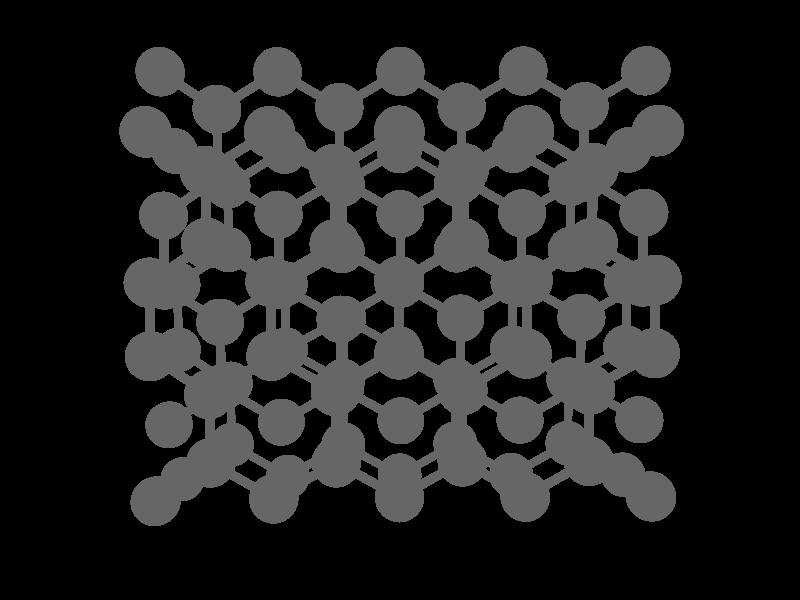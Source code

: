 global_settings {
	ambient_light rgb <0.200000002980232, 0.200000002980232, 0.200000002980232>
	max_trace_level 15
}

background { color rgb <0,0,0> }

camera {
	perspective
	location <-10.725370398741, -8.31863202819641, 21.8975094651027>
	angle 40
	up <0, 1, 0>
	right <1, 0, 0> * 1.33333333333333
	direction <0, 0, -1> }

light_source {
	<163.549863216596, 143.106125744991, 204.437325974391>
	color rgb <1, 1, 1>
	fade_distance 408.874651948782
	fade_power 0
	parallel
	point_at <-163.549863216596, -143.106125744991, -204.437325974391>
}

light_source {
	<-163.549863216596, 143.106125744991, -102.218662987196>
	color rgb <0.300000011920929, 0.300000011920929, 0.300000011920929>
	fade_distance 408.874651948782
	fade_power 0
	parallel
	point_at <163.549863216596, -143.106125744991, 102.218662987196>
}

#default {
	finish {ambient .8 diffuse 1 specular 1 roughness .005 metallic 0.5}
}

union {
cylinder {
	<-5.5845110142067, -7.91505033737839, -2.99699441317469>, 	<-5.58373001553456, -8.65484889531834, -3.06662168753287>, 0.1
	pigment { rgbt <0.400000005960464, 0.400000005960464, 0.400000005960464, 0> }
}
cylinder {
	<-5.58373001553456, -8.65484889531834, -3.06662168753287>, 	<-5.58294901686242, -9.39464745325828, -3.13624896189105>, 0.1
	pigment { rgbt <0.400000005960464, 0.400000005960464, 0.400000005960464, 0> }
}
cylinder {
	<-6.87548201021865, -5.69316894214501, -2.83370051046347>, 	<-6.87543601155143, -6.43570851919265, -2.88388799772163>, 0.1
	pigment { rgbt <0.400000005960464, 0.400000005960464, 0.400000005960464, 0> }
}
cylinder {
	<-6.87543601155143, -6.43570851919265, -2.88388799772163>, 	<-6.87539001288421, -7.17824809624028, -2.9340754849798>, 0.1
	pigment { rgbt <0.400000005960464, 0.400000005960464, 0.400000005960464, 0> }
}
cylinder {
	<-6.87548201021865, -5.69316894214501, -2.83370051046347>, 	<-7.52007000955478, -5.32330493260026, -2.81327050085572>, 0.1
	pigment { rgbt <0.400000005960464, 0.400000005960464, 0.400000005960464, 0> }
}
cylinder {
	<-7.52007000955478, -5.32330493260026, -2.81327050085572>, 	<-8.16465800889092, -4.95344092305551, -2.79284049124798>, 0.1
	pigment { rgbt <0.400000005960464, 0.400000005960464, 0.400000005960464, 0> }
}
cylinder {
	<-6.87539001288421, -7.17824809624028, -2.9340754849798>, 	<-7.51995151355415, -7.55149378651757, -2.96625302926608>, 0.1
	pigment { rgbt <0.400000005960464, 0.400000005960464, 0.400000005960464, 0> }
}
cylinder {
	<-7.51995151355415, -7.55149378651757, -2.96625302926608>, 	<-8.16451301422409, -7.92473947679486, -2.99843057355237>, 0.1
	pigment { rgbt <0.400000005960464, 0.400000005960464, 0.400000005960464, 0> }
}
cylinder {
	<-8.16451301422409, -7.92473947679486, -2.99843057355237>, 	<-8.1642680155525, -8.66484180453379, -3.07170543576537>, 0.1
	pigment { rgbt <0.400000005960464, 0.400000005960464, 0.400000005960464, 0> }
}
cylinder {
	<-8.1642680155525, -8.66484180453379, -3.07170543576537>, 	<-8.1640230168809, -9.40494413227271, -3.14498029797838>, 0.1
	pigment { rgbt <0.400000005960464, 0.400000005960464, 0.400000005960464, 0> }
}
cylinder {
	<-8.1640230168809, -9.40494413227271, -3.14498029797838>, 	<-7.51784901753788, -9.77096597043577, -3.18089884552719>, 0.1
	pigment { rgbt <0.400000005960464, 0.400000005960464, 0.400000005960464, 0> }
}
cylinder {
	<-7.51784901753788, -9.77096597043577, -3.18089884552719>, 	<-6.87167501819485, -10.1369878085988, -3.21681739307601>, 0.1
	pigment { rgbt <0.400000005960464, 0.400000005960464, 0.400000005960464, 0> }
}
cylinder {
	<-6.86816902084116, -11.6113411213862, -3.38498383993293>, 	<-6.869922019518, -10.8741644649925, -3.30090061650447>, 0.1
	pigment { rgbt <0.400000005960464, 0.400000005960464, 0.400000005960464, 0> }
}
cylinder {
	<-6.869922019518, -10.8741644649925, -3.30090061650447>, 	<-6.87167501819485, -10.1369878085988, -3.21681739307601>, 0.1
	pigment { rgbt <0.400000005960464, 0.400000005960464, 0.400000005960464, 0> }
}
cylinder {
	<-6.86816902084116, -11.6113411213862, -3.38498383993293>, 	<-7.51116502151348, -11.9859165488744, -3.43643344086108>, 0.1
	pigment { rgbt <0.400000005960464, 0.400000005960464, 0.400000005960464, 0> }
}
cylinder {
	<-7.51116502151348, -11.9859165488744, -3.43643344086108>, 	<-8.15416102218581, -12.3604919763626, -3.48788304178924>, 0.1
	pigment { rgbt <0.400000005960464, 0.400000005960464, 0.400000005960464, 0> }
}
cylinder {
	<-9.45310701023592, -5.70279068702783, -2.8302726899637>, 	<-9.45398251157052, -6.446341064966, -2.88413521110692>, 0.1
	pigment { rgbt <0.400000005960464, 0.400000005960464, 0.400000005960464, 0> }
}
cylinder {
	<-9.45398251157052, -6.446341064966, -2.88413521110692>, 	<-9.45485801290511, -7.18989144290418, -2.93799773225014>, 0.1
	pigment { rgbt <0.400000005960464, 0.400000005960464, 0.400000005960464, 0> }
}
cylinder {
	<-9.45310701023592, -5.70279068702783, -2.8302726899637>, 	<-10.0968425095714, -5.33256618022417, -2.80797738407246>, 0.1
	pigment { rgbt <0.400000005960464, 0.400000005960464, 0.400000005960464, 0> }
}
cylinder {
	<-10.0968425095714, -5.33256618022417, -2.80797738407246>, 	<-10.7405780089069, -4.96234167342051, -2.78568207818121>, 0.1
	pigment { rgbt <0.400000005960464, 0.400000005960464, 0.400000005960464, 0> }
}
cylinder {
	<-9.45485801290511, -7.18989144290418, -2.93799773225014>, 	<-10.0993990135787, -7.56515604748473, -2.97386829932085>, 0.1
	pigment { rgbt <0.400000005960464, 0.400000005960464, 0.400000005960464, 0> }
}
cylinder {
	<-10.0993990135787, -7.56515604748473, -2.97386829932085>, 	<-10.7439400142522, -7.94042065206529, -3.00973886639155>, 0.1
	pigment { rgbt <0.400000005960464, 0.400000005960464, 0.400000005960464, 0> }
}
cylinder {
	<-10.7439400142522, -7.94042065206529, -3.00973886639155>, 	<-10.7450585155821, -8.68136066331468, -3.08922467093098>, 0.1
	pigment { rgbt <0.400000005960464, 0.400000005960464, 0.400000005960464, 0> }
}
cylinder {
	<-10.7450585155821, -8.68136066331468, -3.08922467093098>, 	<-10.7461770169121, -9.42230067456407, -3.16871047547041>, 0.1
	pigment { rgbt <0.400000005960464, 0.400000005960464, 0.400000005960464, 0> }
}
cylinder {
	<-10.7461770169121, -9.42230067456407, -3.16871047547041>, 	<-10.0995270175662, -9.78673381470295, -3.20404756916446>, 0.1
	pigment { rgbt <0.400000005960464, 0.400000005960464, 0.400000005960464, 0> }
}
cylinder {
	<-10.0995270175662, -9.78673381470295, -3.20404756916446>, 	<-9.4528770182203, -10.1511669548418, -3.23938466285851>, 0.1
	pigment { rgbt <0.400000005960464, 0.400000005960464, 0.400000005960464, 0> }
}
cylinder {
	<-9.4528770182203, -10.1511669548418, -3.23938466285851>, 	<-9.45077251954385, -10.888564933632, -3.32818911312934>, 0.1
	pigment { rgbt <0.400000005960464, 0.400000005960464, 0.400000005960464, 0> }
}
cylinder {
	<-9.45077251954385, -10.888564933632, -3.32818911312934>, 	<-9.4486680208674, -11.6259629124223, -3.41699356340016>, 0.1
	pigment { rgbt <0.400000005960464, 0.400000005960464, 0.400000005960464, 0> }
}
cylinder {
	<-9.4486680208674, -11.6259629124223, -3.41699356340016>, 	<-10.091552021545, -12.0034948481242, -3.47660053778325>, 0.1
	pigment { rgbt <0.400000005960464, 0.400000005960464, 0.400000005960464, 0> }
}
cylinder {
	<-10.091552021545, -12.0034948481242, -3.47660053778325>, 	<-10.7344360222227, -12.3810267838262, -3.53620751216634>, 0.1
	pigment { rgbt <0.400000005960464, 0.400000005960464, 0.400000005960464, 0> }
}
cylinder {
	<-6.86816902084116, -11.6113411213862, -3.38498383993293>, 	<-6.22253102150426, -11.9807807223, -3.42546042255983>, 0.1
	pigment { rgbt <0.400000005960464, 0.400000005960464, 0.400000005960464, 0> }
}
cylinder {
	<-6.22253102150426, -11.9807807223, -3.42546042255983>, 	<-5.57689302216737, -12.3502203232138, -3.46593700518674>, 0.1
	pigment { rgbt <0.400000005960464, 0.400000005960464, 0.400000005960464, 0> }
}
cylinder {
	<-6.87167501819485, -10.1369878085988, -3.21681739307601>, 	<-6.22731201752863, -9.76581763092856, -3.17653317748353>, 0.1
	pigment { rgbt <0.400000005960464, 0.400000005960464, 0.400000005960464, 0> }
}
cylinder {
	<-6.22731201752863, -9.76581763092856, -3.17653317748353>, 	<-5.58294901686242, -9.39464745325828, -3.13624896189105>, 0.1
	pigment { rgbt <0.400000005960464, 0.400000005960464, 0.400000005960464, 0> }
}
cylinder {
	<-6.87539001288421, -7.17824809624028, -2.9340754849798>, 	<-6.22995051354546, -7.54664921680934, -2.96553494907724>, 0.1
	pigment { rgbt <0.400000005960464, 0.400000005960464, 0.400000005960464, 0> }
}
cylinder {
	<-6.22995051354546, -7.54664921680934, -2.96553494907724>, 	<-5.5845110142067, -7.91505033737839, -2.99699441317469>, 0.1
	pigment { rgbt <0.400000005960464, 0.400000005960464, 0.400000005960464, 0> }
}
cylinder {
	<-6.87548201021865, -5.69316894214501, -2.83370051046347>, 	<-6.23118050954839, -5.31974402261259, -2.81805845060838>, 0.1
	pigment { rgbt <0.400000005960464, 0.400000005960464, 0.400000005960464, 0> }
}
cylinder {
	<-6.23118050954839, -5.31974402261259, -2.81805845060838>, 	<-5.58687900887813, -4.94631910308017, -2.80241639075329>, 0.1
	pigment { rgbt <0.400000005960464, 0.400000005960464, 0.400000005960464, 0> }
}
cylinder {
	<-9.4486680208674, -11.6259629124223, -3.41699356340016>, 	<-8.8014145215266, -11.9932274443925, -3.4524383025947>, 0.1
	pigment { rgbt <0.400000005960464, 0.400000005960464, 0.400000005960464, 0> }
}
cylinder {
	<-8.8014145215266, -11.9932274443925, -3.4524383025947>, 	<-8.15416102218581, -12.3604919763626, -3.48788304178924>, 0.1
	pigment { rgbt <0.400000005960464, 0.400000005960464, 0.400000005960464, 0> }
}
cylinder {
	<-9.4528770182203, -10.1511669548418, -3.23938466285851>, 	<-8.8084500175506, -9.77805554355727, -3.19218248041845>, 0.1
	pigment { rgbt <0.400000005960464, 0.400000005960464, 0.400000005960464, 0> }
}
cylinder {
	<-8.8084500175506, -9.77805554355727, -3.19218248041845>, 	<-8.1640230168809, -9.40494413227271, -3.14498029797838>, 0.1
	pigment { rgbt <0.400000005960464, 0.400000005960464, 0.400000005960464, 0> }
}
cylinder {
	<-9.45485801290511, -7.18989144290418, -2.93799773225014>, 	<-8.8096855135646, -7.55731545984952, -2.96821415290126>, 0.1
	pigment { rgbt <0.400000005960464, 0.400000005960464, 0.400000005960464, 0> }
}
cylinder {
	<-8.8096855135646, -7.55731545984952, -2.96821415290126>, 	<-8.16451301422409, -7.92473947679486, -2.99843057355237>, 0.1
	pigment { rgbt <0.400000005960464, 0.400000005960464, 0.400000005960464, 0> }
}
cylinder {
	<-9.45310701023592, -5.70279068702783, -2.8302726899637>, 	<-8.80888250956342, -5.32811580504167, -2.81155659060584>, 0.1
	pigment { rgbt <0.400000005960464, 0.400000005960464, 0.400000005960464, 0> }
}
cylinder {
	<-8.80888250956342, -5.32811580504167, -2.81155659060584>, 	<-8.16465800889092, -4.95344092305551, -2.79284049124798>, 0.1
	pigment { rgbt <0.400000005960464, 0.400000005960464, 0.400000005960464, 0> }
}
cylinder {
	<-12.0269520102563, -5.71414431922988, -2.81898483738149>, 	<-12.0285470115941, -6.45950143678453, -2.87886137633343>, 0.1
	pigment { rgbt <0.400000005960464, 0.400000005960464, 0.400000005960464, 0> }
}
cylinder {
	<-12.0285470115941, -6.45950143678453, -2.87886137633343>, 	<-12.030142012932, -7.20485855433917, -2.93873791528538>, 0.1
	pigment { rgbt <0.400000005960464, 0.400000005960464, 0.400000005960464, 0> }
}
cylinder {
	<-12.0269520102563, -5.71414431922988, -2.81898483738149>, 	<-12.6728360095947, -5.34554405163393, -2.78778923254956>, 0.1
	pigment { rgbt <0.400000005960464, 0.400000005960464, 0.400000005960464, 0> }
}
cylinder {
	<-12.6728360095947, -5.34554405163393, -2.78778923254956>, 	<-13.3187200089331, -4.97694378403799, -2.75659362771763>, 0.1
	pigment { rgbt <0.400000005960464, 0.400000005960464, 0.400000005960464, 0> }
}
cylinder {
	<-12.030142012932, -7.20485855433917, -2.93873791528538>, 	<-12.6774390136025, -7.57840263904948, -2.97319133896421>, 0.1
	pigment { rgbt <0.400000005960464, 0.400000005960464, 0.400000005960464, 0> }
}
cylinder {
	<-12.6774390136025, -7.57840263904948, -2.97319133896421>, 	<-13.3247360142729, -7.9519467237598, -3.00764476264304>, 0.1
	pigment { rgbt <0.400000005960464, 0.400000005960464, 0.400000005960464, 0> }
}
cylinder {
	<-13.3247360142729, -7.9519467237598, -3.00764476264304>, 	<-13.3283945156194, -8.70213803986724, -3.09976360792248>, 0.1
	pigment { rgbt <0.400000005960464, 0.400000005960464, 0.400000005960464, 0> }
}
cylinder {
	<-13.3283945156194, -8.70213803986724, -3.09976360792248>, 	<-13.332053016966, -9.45232935597469, -3.19188245320192>, 0.1
	pigment { rgbt <0.400000005960464, 0.400000005960464, 0.400000005960464, 0> }
}
cylinder {
	<-13.332053016966, -9.45232935597469, -3.19188245320192>, 	<-12.6704488698935, -9.09215664247916, -3.23198001948093>, 0.1
	pigment { rgbt <0.400000005960464, 0.400000005960464, 0.400000005960464, 0> }
}
cylinder {
	<-12.6704488698935, -9.09215664247916, -3.23198001948093>, 	<-12.0088447228211, -8.73198392898363, -3.27207758575994>, 0.1
	pigment { rgbt <0.400000005960464, 0.400000005960464, 0.400000005960464, 0> }
}
cylinder {
	<-12.0088447228211, -8.73198392898363, -3.27207758575994>, 	<-12.0207463718696, -10.1931187526419, -3.36771702791521>, 0.1
	pigment { rgbt <0.400000005960464, 0.400000005960464, 0.400000005960464, 0> }
}
cylinder {
	<-12.0207463718696, -10.1931187526419, -3.36771702791521>, 	<-12.0326480209182, -11.6542535763003, -3.46335647007048>, 0.1
	pigment { rgbt <0.400000005960464, 0.400000005960464, 0.400000005960464, 0> }
}
cylinder {
	<-12.0326480209182, -11.6542535763003, -3.46335647007048>, 	<-12.6806380216026, -12.0355934434557, -3.52543701014425>, 0.1
	pigment { rgbt <0.400000005960464, 0.400000005960464, 0.400000005960464, 0> }
}
cylinder {
	<-12.6806380216026, -12.0355934434557, -3.52543701014425>, 	<-13.3286280222871, -12.4169333106111, -3.58751755021802>, 0.1
	pigment { rgbt <0.400000005960464, 0.400000005960464, 0.400000005960464, 0> }
}
cylinder {
	<-14.5950340103353, -5.75813703220069, -2.78024046695294>, 	<-14.5952990116129, -6.4699691978292, -2.84495681803354>, 0.1
	pigment { rgbt <0.400000005960464, 0.400000005960464, 0.400000005960464, 0> }
}
cylinder {
	<-14.5952990116129, -6.4699691978292, -2.84495681803354>, 	<-14.5955640128906, -7.18180136345772, -2.90967316911415>, 0.1
	pigment { rgbt <0.400000005960464, 0.400000005960464, 0.400000005960464, 0> }
}
cylinder {
	<-14.5950340103353, -5.75813703220069, -2.78024046695294>, 	<-15.1848825096374, -5.36935716988316, -2.75438134310697>, 0.1
	pigment { rgbt <0.400000005960464, 0.400000005960464, 0.400000005960464, 0> }
}
cylinder {
	<-15.1848825096374, -5.36935716988316, -2.75438134310697>, 	<-15.7747310089396, -4.98057730756563, -2.728522219261>, 0.1
	pigment { rgbt <0.400000005960464, 0.400000005960464, 0.400000005960464, 0> }
}
cylinder {
	<-14.5955640128906, -7.18180136345772, -2.90967316911415>, 	<-15.1793060135995, -7.57675789380687, -2.96076142117049>, 0.1
	pigment { rgbt <0.400000005960464, 0.400000005960464, 0.400000005960464, 0> }
}
cylinder {
	<-15.1793060135995, -7.57675789380687, -2.96076142117049>, 	<-15.7630480143084, -7.97171442415602, -3.01184967322682>, 0.1
	pigment { rgbt <0.400000005960464, 0.400000005960464, 0.400000005960464, 0> }
}
cylinder {
	<-15.7630480143084, -7.97171442415602, -3.01184967322682>, 	<-15.7763180156437, -8.71565120143181, -3.10972025776228>, 0.1
	pigment { rgbt <0.400000005960464, 0.400000005960464, 0.400000005960464, 0> }
}
cylinder {
	<-15.7763180156437, -8.71565120143181, -3.10972025776228>, 	<-15.789588016979, -9.45958797870761, -3.20759084229773>, 0.1
	pigment { rgbt <0.400000005960464, 0.400000005960464, 0.400000005960464, 0> }
}
cylinder {
	<-15.789588016979, -9.45958797870761, -3.20759084229773>, 	<-15.2015030176788, -9.84949786816041, -3.25628820258867>, 0.1
	pigment { rgbt <0.400000005960464, 0.400000005960464, 0.400000005960464, 0> }
}
cylinder {
	<-15.2015030176788, -9.84949786816041, -3.25628820258867>, 	<-14.6134180183787, -10.2394077576132, -3.30498556287961>, 0.1
	pigment { rgbt <0.400000005960464, 0.400000005960464, 0.400000005960464, 0> }
}
cylinder {
	<-14.6134180183787, -10.2394077576132, -3.30498556287961>, 	<-14.6141815196567, -10.9514396030813, -3.40400016715497>, 0.1
	pigment { rgbt <0.400000005960464, 0.400000005960464, 0.400000005960464, 0> }
}
cylinder {
	<-14.6141815196567, -10.9514396030813, -3.40400016715497>, 	<-14.6149450209347, -11.6634714485494, -3.50301477143033>, 0.1
	pigment { rgbt <0.400000005960464, 0.400000005960464, 0.400000005960464, 0> }
}
cylinder {
	<-14.6149450209347, -11.6634714485494, -3.50301477143033>, 	<-15.1965940216678, -12.0719031903703, -3.57046928897068>, 0.1
	pigment { rgbt <0.400000005960464, 0.400000005960464, 0.400000005960464, 0> }
}
cylinder {
	<-15.1965940216678, -12.0719031903703, -3.57046928897068>, 	<-15.7782430224009, -12.4803349321912, -3.63792380651104>, 0.1
	pigment { rgbt <0.400000005960464, 0.400000005960464, 0.400000005960464, 0> }
}
cylinder {
	<-12.0326480209182, -11.6542535763003, -3.46335647007048>, 	<-11.3835420215704, -12.0176401800632, -3.49978199111841>, 0.1
	pigment { rgbt <0.400000005960464, 0.400000005960464, 0.400000005960464, 0> }
}
cylinder {
	<-11.3835420215704, -12.0176401800632, -3.49978199111841>, 	<-10.7344360222227, -12.3810267838262, -3.53620751216634>, 0.1
	pigment { rgbt <0.400000005960464, 0.400000005960464, 0.400000005960464, 0> }
}
cylinder {
	<-12.0088447228211, -8.73198392898363, -3.27207758575994>, 	<-11.3775108698666, -9.07714230177385, -3.22039403061518>, 0.1
	pigment { rgbt <0.400000005960464, 0.400000005960464, 0.400000005960464, 0> }
}
cylinder {
	<-11.3775108698666, -9.07714230177385, -3.22039403061518>, 	<-10.7461770169121, -9.42230067456407, -3.16871047547041>, 0.1
	pigment { rgbt <0.400000005960464, 0.400000005960464, 0.400000005960464, 0> }
}
cylinder {
	<-12.030142012932, -7.20485855433917, -2.93873791528538>, 	<-11.3870410135921, -7.57263960320223, -2.97423839083846>, 0.1
	pigment { rgbt <0.400000005960464, 0.400000005960464, 0.400000005960464, 0> }
}
cylinder {
	<-11.3870410135921, -7.57263960320223, -2.97423839083846>, 	<-10.7439400142522, -7.94042065206529, -3.00973886639155>, 0.1
	pigment { rgbt <0.400000005960464, 0.400000005960464, 0.400000005960464, 0> }
}
cylinder {
	<-12.0269520102563, -5.71414431922988, -2.81898483738149>, 	<-11.3837650095816, -5.3382429963252, -2.80233345778135>, 0.1
	pigment { rgbt <0.400000005960464, 0.400000005960464, 0.400000005960464, 0> }
}
cylinder {
	<-11.3837650095816, -5.3382429963252, -2.80233345778135>, 	<-10.7405780089069, -4.96234167342051, -2.78568207818121>, 0.1
	pigment { rgbt <0.400000005960464, 0.400000005960464, 0.400000005960464, 0> }
}
cylinder {
	<-14.6149450209347, -11.6634714485494, -3.50301477143033>, 	<-13.9717865216109, -12.0402023795802, -3.54526616082418>, 0.1
	pigment { rgbt <0.400000005960464, 0.400000005960464, 0.400000005960464, 0> }
}
cylinder {
	<-13.9717865216109, -12.0402023795802, -3.54526616082418>, 	<-13.3286280222871, -12.4169333106111, -3.58751755021802>, 0.1
	pigment { rgbt <0.400000005960464, 0.400000005960464, 0.400000005960464, 0> }
}
cylinder {
	<-14.6134180183787, -10.2394077576132, -3.30498556287961>, 	<-13.9727355176723, -9.84586855679395, -3.24843400804077>, 0.1
	pigment { rgbt <0.400000005960464, 0.400000005960464, 0.400000005960464, 0> }
}
cylinder {
	<-13.9727355176723, -9.84586855679395, -3.24843400804077>, 	<-13.332053016966, -9.45232935597469, -3.19188245320192>, 0.1
	pigment { rgbt <0.400000005960464, 0.400000005960464, 0.400000005960464, 0> }
}
cylinder {
	<-14.5955640128906, -7.18180136345772, -2.90967316911415>, 	<-13.9601500135818, -7.56687404360876, -2.9586589658786>, 0.1
	pigment { rgbt <0.400000005960464, 0.400000005960464, 0.400000005960464, 0> }
}
cylinder {
	<-13.9601500135818, -7.56687404360876, -2.9586589658786>, 	<-13.3247360142729, -7.9519467237598, -3.00764476264304>, 0.1
	pigment { rgbt <0.400000005960464, 0.400000005960464, 0.400000005960464, 0> }
}
cylinder {
	<-14.5950340103353, -5.75813703220069, -2.78024046695294>, 	<-13.9568770096342, -5.36754040811934, -2.76841704733528>, 0.1
	pigment { rgbt <0.400000005960464, 0.400000005960464, 0.400000005960464, 0> }
}
cylinder {
	<-13.9568770096342, -5.36754040811934, -2.76841704733528>, 	<-13.3187200089331, -4.97694378403799, -2.75659362771763>, 0.1
	pigment { rgbt <0.400000005960464, 0.400000005960464, 0.400000005960464, 0> }
}
cylinder {
	<-5.58450001420679, -7.9150999899764, -2.997>, 	<-5.58370001553456, -8.65484998997784, -3.0666>, 0.1
	pigment { rgbt <0.400000005960464, 0.400000005960464, 0.400000005960464, 0> }
}
cylinder {
	<-5.58370001553456, -8.65484998997784, -3.0666>, 	<-5.58290001686234, -9.39459998997927, -3.1362>, 0.1
	pigment { rgbt <0.400000005960464, 0.400000005960464, 0.400000005960464, 0> }
}
cylinder {
	<-6.87550001021871, -5.69319998765919, -2.8337>, 	<-6.87545001155142, -6.43569998765928, -2.8839>, 0.1
	pigment { rgbt <0.400000005960464, 0.400000005960464, 0.400000005960464, 0> }
}
cylinder {
	<-6.87545001155142, -6.43569998765928, -2.8839>, 	<-6.87540001288413, -7.17819998765937, -2.9341>, 0.1
	pigment { rgbt <0.400000005960464, 0.400000005960464, 0.400000005960464, 0> }
}
cylinder {
	<-6.87550001021871, -5.69319998765919, -2.8337>, 	<-7.52010000955477, -5.3232999865022, -2.81325>, 0.1
	pigment { rgbt <0.400000005960464, 0.400000005960464, 0.400000005960464, 0> }
}
cylinder {
	<-7.52010000955477, -5.3232999865022, -2.81325>, 	<-8.16470000889084, -4.95339998534521, -2.7928>, 0.1
	pigment { rgbt <0.400000005960464, 0.400000005960464, 0.400000005960464, 0> }
}
cylinder {
	<-6.87550001021871, -5.69319998765919, -2.8337>, 	<-6.2312000095484, -5.31974998881564, -2.81805>, 0.1
	pigment { rgbt <0.400000005960464, 0.400000005960464, 0.400000005960464, 0> }
}
cylinder {
	<-6.2312000095484, -5.31974998881564, -2.81805>, 	<-5.5869000088781, -4.94629998997209, -2.8024>, 0.1
	pigment { rgbt <0.400000005960464, 0.400000005960464, 0.400000005960464, 0> }
}
cylinder {
	<-6.87540001288413, -7.17819998765937, -2.9341>, 	<-7.51995001355407, -7.55144998650247, -2.96625>, 0.1
	pigment { rgbt <0.400000005960464, 0.400000005960464, 0.400000005960464, 0> }
}
cylinder {
	<-7.51995001355407, -7.55144998650247, -2.96625>, 	<-8.16450001422402, -7.92469998534557, -2.9984>, 0.1
	pigment { rgbt <0.400000005960464, 0.400000005960464, 0.400000005960464, 0> }
}
cylinder {
	<-6.87540001288413, -7.17819998765937, -2.9341>, 	<-6.22995001354546, -7.54664998881789, -2.96555>, 0.1
	pigment { rgbt <0.400000005960464, 0.400000005960464, 0.400000005960464, 0> }
}
cylinder {
	<-6.22995001354546, -7.54664998881789, -2.96555>, 	<-5.58450001420679, -7.9150999899764, -2.997>, 0.1
	pigment { rgbt <0.400000005960464, 0.400000005960464, 0.400000005960464, 0> }
}
cylinder {
	<-8.16450001422402, -7.92469998534557, -2.9984>, 	<-8.16425001555242, -8.66479998534602, -3.0717>, 0.1
	pigment { rgbt <0.400000005960464, 0.400000005960464, 0.400000005960464, 0> }
}
cylinder {
	<-8.16425001555242, -8.66479998534602, -3.0717>, 	<-8.16400001688082, -9.40489998534647, -3.145>, 0.1
	pigment { rgbt <0.400000005960464, 0.400000005960464, 0.400000005960464, 0> }
}
cylinder {
	<-8.16400001688082, -9.40489998534647, -3.145>, 	<-7.51785001753785, -9.77094998650624, -3.1809>, 0.1
	pigment { rgbt <0.400000005960464, 0.400000005960464, 0.400000005960464, 0> }
}
cylinder {
	<-7.51785001753785, -9.77094998650624, -3.1809>, 	<-6.87170001819487, -10.136999987666, -3.2168>, 0.1
	pigment { rgbt <0.400000005960464, 0.400000005960464, 0.400000005960464, 0> }
}
cylinder {
	<-6.87170001819487, -10.136999987666, -3.2168>, 	<-6.2273000175286, -9.76579998882264, -3.1765>, 0.1
	pigment { rgbt <0.400000005960464, 0.400000005960464, 0.400000005960464, 0> }
}
cylinder {
	<-6.2273000175286, -9.76579998882264, -3.1765>, 	<-5.58290001686234, -9.39459998997927, -3.1362>, 0.1
	pigment { rgbt <0.400000005960464, 0.400000005960464, 0.400000005960464, 0> }
}
cylinder {
	<-6.86820002084108, -11.6112999876723, -3.385>, 	<-6.86995001951798, -10.8741499876692, -3.3009>, 0.1
	pigment { rgbt <0.400000005960464, 0.400000005960464, 0.400000005960464, 0> }
}
cylinder {
	<-6.86995001951798, -10.8741499876692, -3.3009>, 	<-6.87170001819487, -10.136999987666, -3.2168>, 0.1
	pigment { rgbt <0.400000005960464, 0.400000005960464, 0.400000005960464, 0> }
}
cylinder {
	<-6.86820002084108, -11.6112999876723, -3.385>, 	<-7.51120002151345, -11.9858999865182, -3.43645>, 0.1
	pigment { rgbt <0.400000005960464, 0.400000005960464, 0.400000005960464, 0> }
}
cylinder {
	<-7.51120002151345, -11.9858999865182, -3.43645>, 	<-8.15420002218582, -12.3604999853641, -3.4879>, 0.1
	pigment { rgbt <0.400000005960464, 0.400000005960464, 0.400000005960464, 0> }
}
cylinder {
	<-6.86820002084108, -11.6112999876723, -3.385>, 	<-6.22255002150421, -11.9807499888312, -3.42545>, 0.1
	pigment { rgbt <0.400000005960464, 0.400000005960464, 0.400000005960464, 0> }
}
cylinder {
	<-6.22255002150421, -11.9807499888312, -3.42545>, 	<-5.57690002216733, -12.35019998999, -3.4659>, 0.1
	pigment { rgbt <0.400000005960464, 0.400000005960464, 0.400000005960464, 0> }
}
cylinder {
	<-9.45310001023594, -5.70279998303266, -2.8303>, 	<-9.45400001157053, -6.44634998303105, -2.88415>, 0.1
	pigment { rgbt <0.400000005960464, 0.400000005960464, 0.400000005960464, 0> }
}
cylinder {
	<-9.45400001157053, -6.44634998303105, -2.88415>, 	<-9.45490001290513, -7.18989998302943, -2.938>, 0.1
	pigment { rgbt <0.400000005960464, 0.400000005960464, 0.400000005960464, 0> }
}
cylinder {
	<-9.45310001023594, -5.70279998303266, -2.8303>, 	<-10.0968500095714, -5.3325499818772, -2.808>, 0.1
	pigment { rgbt <0.400000005960464, 0.400000005960464, 0.400000005960464, 0> }
}
cylinder {
	<-10.0968500095714, -5.3325499818772, -2.808>, 	<-10.7406000089068, -4.96229998072173, -2.7857>, 0.1
	pigment { rgbt <0.400000005960464, 0.400000005960464, 0.400000005960464, 0> }
}
cylinder {
	<-9.45310001023594, -5.70279998303266, -2.8303>, 	<-8.80890000956339, -5.32809998418894, -2.81155>, 0.1
	pigment { rgbt <0.400000005960464, 0.400000005960464, 0.400000005960464, 0> }
}
cylinder {
	<-8.80890000956339, -5.32809998418894, -2.81155>, 	<-8.16470000889084, -4.95339998534521, -2.7928>, 0.1
	pigment { rgbt <0.400000005960464, 0.400000005960464, 0.400000005960464, 0> }
}
cylinder {
	<-9.45490001290513, -7.18989998302943, -2.938>, 	<-10.0994000135787, -7.56514998187262, -2.97385>, 0.1
	pigment { rgbt <0.400000005960464, 0.400000005960464, 0.400000005960464, 0> }
}
cylinder {
	<-10.0994000135787, -7.56514998187262, -2.97385>, 	<-10.7439000142522, -7.94039998071581, -3.0097>, 0.1
	pigment { rgbt <0.400000005960464, 0.400000005960464, 0.400000005960464, 0> }
}
cylinder {
	<-9.45490001290513, -7.18989998302943, -2.938>, 	<-8.80970001356457, -7.5572999841875, -2.9682>, 0.1
	pigment { rgbt <0.400000005960464, 0.400000005960464, 0.400000005960464, 0> }
}
cylinder {
	<-8.80970001356457, -7.5572999841875, -2.9682>, 	<-8.16450001422402, -7.92469998534557, -2.9984>, 0.1
	pigment { rgbt <0.400000005960464, 0.400000005960464, 0.400000005960464, 0> }
}
cylinder {
	<-10.7439000142522, -7.94039998071581, -3.0097>, 	<-10.7450500155821, -8.68134998071375, -3.0892>, 0.1
	pigment { rgbt <0.400000005960464, 0.400000005960464, 0.400000005960464, 0> }
}
cylinder {
	<-10.7450500155821, -8.68134998071375, -3.0892>, 	<-10.7462000169121, -9.42229998071168, -3.1687>, 0.1
	pigment { rgbt <0.400000005960464, 0.400000005960464, 0.400000005960464, 0> }
}
cylinder {
	<-10.7462000169121, -9.42229998071168, -3.1687>, 	<-10.0995500175662, -9.78674998187235, -3.20405>, 0.1
	pigment { rgbt <0.400000005960464, 0.400000005960464, 0.400000005960464, 0> }
}
cylinder {
	<-10.0995500175662, -9.78674998187235, -3.20405>, 	<-9.45290001822035, -10.151199983033, -3.2394>, 0.1
	pigment { rgbt <0.400000005960464, 0.400000005960464, 0.400000005960464, 0> }
}
cylinder {
	<-9.45290001822035, -10.151199983033, -3.2394>, 	<-9.45080001954391, -10.8885999830368, -3.3282>, 0.1
	pigment { rgbt <0.400000005960464, 0.400000005960464, 0.400000005960464, 0> }
}
cylinder {
	<-9.45080001954391, -10.8885999830368, -3.3282>, 	<-9.44870002086747, -11.6259999830406, -3.417>, 0.1
	pigment { rgbt <0.400000005960464, 0.400000005960464, 0.400000005960464, 0> }
}
cylinder {
	<-9.45290001822035, -10.151199983033, -3.2394>, 	<-8.80845001755059, -9.77804998418975, -3.1922>, 0.1
	pigment { rgbt <0.400000005960464, 0.400000005960464, 0.400000005960464, 0> }
}
cylinder {
	<-8.80845001755059, -9.77804998418975, -3.1922>, 	<-8.16400001688082, -9.40489998534647, -3.145>, 0.1
	pigment { rgbt <0.400000005960464, 0.400000005960464, 0.400000005960464, 0> }
}
cylinder {
	<-9.44870002086747, -11.6259999830406, -3.417>, 	<-10.091550021545, -12.0034999818867, -3.4766>, 0.1
	pigment { rgbt <0.400000005960464, 0.400000005960464, 0.400000005960464, 0> }
}
cylinder {
	<-10.091550021545, -12.0034999818867, -3.4766>, 	<-10.7344000222226, -12.3809999807329, -3.5362>, 0.1
	pigment { rgbt <0.400000005960464, 0.400000005960464, 0.400000005960464, 0> }
}
cylinder {
	<-9.44870002086747, -11.6259999830406, -3.417>, 	<-8.80145002152664, -11.9932499842023, -3.45245>, 0.1
	pigment { rgbt <0.400000005960464, 0.400000005960464, 0.400000005960464, 0> }
}
cylinder {
	<-8.80145002152664, -11.9932499842023, -3.45245>, 	<-8.15420002218582, -12.3604999853641, -3.4879>, 0.1
	pigment { rgbt <0.400000005960464, 0.400000005960464, 0.400000005960464, 0> }
}
cylinder {
	<-12.0270000102562, -5.71409997841278, -2.819>, 	<-12.0285500115941, -6.45949997841, -2.87885>, 0.1
	pigment { rgbt <0.400000005960464, 0.400000005960464, 0.400000005960464, 0> }
}
cylinder {
	<-12.0285500115941, -6.45949997841, -2.87885>, 	<-12.0301000129321, -7.20489997840722, -2.9387>, 0.1
	pigment { rgbt <0.400000005960464, 0.400000005960464, 0.400000005960464, 0> }
}
cylinder {
	<-12.0270000102562, -5.71409997841278, -2.819>, 	<-12.6728500095946, -5.34549997725355, -2.7878>, 0.1
	pigment { rgbt <0.400000005960464, 0.400000005960464, 0.400000005960464, 0> }
}
cylinder {
	<-12.6728500095946, -5.34549997725355, -2.7878>, 	<-13.318700008933, -4.97689997609431, -2.7566>, 0.1
	pigment { rgbt <0.400000005960464, 0.400000005960464, 0.400000005960464, 0> }
}
cylinder {
	<-12.0270000102562, -5.71409997841278, -2.819>, 	<-11.3838000095815, -5.33819997956726, -2.80235>, 0.1
	pigment { rgbt <0.400000005960464, 0.400000005960464, 0.400000005960464, 0> }
}
cylinder {
	<-11.3838000095815, -5.33819997956726, -2.80235>, 	<-10.7406000089068, -4.96229998072173, -2.7857>, 0.1
	pigment { rgbt <0.400000005960464, 0.400000005960464, 0.400000005960464, 0> }
}
cylinder {
	<-12.0301000129321, -7.20489997840722, -2.9387>, 	<-12.6774000136024, -7.57839997724538, -2.97315>, 0.1
	pigment { rgbt <0.400000005960464, 0.400000005960464, 0.400000005960464, 0> }
}
cylinder {
	<-12.6774000136024, -7.57839997724538, -2.97315>, 	<-13.3247000142728, -7.95189997608354, -3.0076>, 0.1
	pigment { rgbt <0.400000005960464, 0.400000005960464, 0.400000005960464, 0> }
}
cylinder {
	<-12.0301000129321, -7.20489997840722, -2.9387>, 	<-11.3870000135921, -7.57264997956151, -2.9742>, 0.1
	pigment { rgbt <0.400000005960464, 0.400000005960464, 0.400000005960464, 0> }
}
cylinder {
	<-11.3870000135921, -7.57264997956151, -2.9742>, 	<-10.7439000142522, -7.94039998071581, -3.0097>, 0.1
	pigment { rgbt <0.400000005960464, 0.400000005960464, 0.400000005960464, 0> }
}
cylinder {
	<-13.3247000142728, -7.95189997608354, -3.0076>, 	<-13.3284000156194, -8.7020999760769, -3.09975>, 0.1
	pigment { rgbt <0.400000005960464, 0.400000005960464, 0.400000005960464, 0> }
}
cylinder {
	<-13.3284000156194, -8.7020999760769, -3.09975>, 	<-13.3321000169659, -9.45229997607026, -3.1919>, 0.1
	pigment { rgbt <0.400000005960464, 0.400000005960464, 0.400000005960464, 0> }
}
cylinder {
	<-13.3321000169659, -9.45229997607026, -3.1919>, 	<-12.6833500176145, -9.8136499772347, -3.232>, 0.1
	pigment { rgbt <0.400000005960464, 0.400000005960464, 0.400000005960464, 0> }
}
cylinder {
	<-12.6833500176145, -9.8136499772347, -3.232>, 	<-12.0346000182631, -10.1749999783991, -3.2721>, 0.1
	pigment { rgbt <0.400000005960464, 0.400000005960464, 0.400000005960464, 0> }
}
cylinder {
	<-12.0346000182631, -10.1749999783991, -3.2721>, 	<-12.0336000195907, -10.9146499784009, -3.36775>, 0.1
	pigment { rgbt <0.400000005960464, 0.400000005960464, 0.400000005960464, 0> }
}
cylinder {
	<-12.0336000195907, -10.9146499784009, -3.36775>, 	<-12.0326000209183, -11.6542999784027, -3.4634>, 0.1
	pigment { rgbt <0.400000005960464, 0.400000005960464, 0.400000005960464, 0> }
}
cylinder {
	<-12.0346000182631, -10.1749999783991, -3.2721>, 	<-11.3904000175876, -9.79864997955541, -3.2204>, 0.1
	pigment { rgbt <0.400000005960464, 0.400000005960464, 0.400000005960464, 0> }
}
cylinder {
	<-11.3904000175876, -9.79864997955541, -3.2204>, 	<-10.7462000169121, -9.42229998071168, -3.1687>, 0.1
	pigment { rgbt <0.400000005960464, 0.400000005960464, 0.400000005960464, 0> }
}
cylinder {
	<-12.0326000209183, -11.6542999784027, -3.4634>, 	<-12.6806000216027, -12.0355999772396, -3.52545>, 0.1
	pigment { rgbt <0.400000005960464, 0.400000005960464, 0.400000005960464, 0> }
}
cylinder {
	<-12.6806000216027, -12.0355999772396, -3.52545>, 	<-13.3286000222871, -12.4168999760765, -3.5875>, 0.1
	pigment { rgbt <0.400000005960464, 0.400000005960464, 0.400000005960464, 0> }
}
cylinder {
	<-12.0326000209183, -11.6542999784027, -3.4634>, 	<-11.3835000215704, -12.0176499795678, -3.4998>, 0.1
	pigment { rgbt <0.400000005960464, 0.400000005960464, 0.400000005960464, 0> }
}
cylinder {
	<-11.3835000215704, -12.0176499795678, -3.4998>, 	<-10.7344000222226, -12.3809999807329, -3.5362>, 0.1
	pigment { rgbt <0.400000005960464, 0.400000005960464, 0.400000005960464, 0> }
}
cylinder {
	<-14.5950000103352, -5.75809997380349, -2.7802>, 	<-14.5953000116129, -6.46994997380295, -2.84495>, 0.1
	pigment { rgbt <0.400000005960464, 0.400000005960464, 0.400000005960464, 0> }
}
cylinder {
	<-14.5953000116129, -6.46994997380295, -2.84495>, 	<-14.5956000128906, -7.18179997380241, -2.9097>, 0.1
	pigment { rgbt <0.400000005960464, 0.400000005960464, 0.400000005960464, 0> }
}
cylinder {
	<-14.5950000103352, -5.75809997380349, -2.7802>, 	<-15.1848500096374, -5.36934997274477, -2.75435>, 0.1
	pigment { rgbt <0.400000005960464, 0.400000005960464, 0.400000005960464, 0> }
}
cylinder {
	<-15.1848500096374, -5.36934997274477, -2.75435>, 	<-15.7747000089397, -4.98059997168605, -2.7285>, 0.1
	pigment { rgbt <0.400000005960464, 0.400000005960464, 0.400000005960464, 0> }
}
cylinder {
	<-14.5950000103352, -5.75809997380349, -2.7802>, 	<-13.9568500096341, -5.3674999749489, -2.7684>, 0.1
	pigment { rgbt <0.400000005960464, 0.400000005960464, 0.400000005960464, 0> }
}
cylinder {
	<-13.9568500096341, -5.3674999749489, -2.7684>, 	<-13.318700008933, -4.97689997609431, -2.7566>, 0.1
	pigment { rgbt <0.400000005960464, 0.400000005960464, 0.400000005960464, 0> }
}
cylinder {
	<-14.5956000128906, -7.18179997380241, -2.9097>, 	<-15.1793000135995, -7.57674997275473, -2.96075>, 0.1
	pigment { rgbt <0.400000005960464, 0.400000005960464, 0.400000005960464, 0> }
}
cylinder {
	<-15.1793000135995, -7.57674997275473, -2.96075>, 	<-15.7630000143084, -7.97169997170705, -3.0118>, 0.1
	pigment { rgbt <0.400000005960464, 0.400000005960464, 0.400000005960464, 0> }
}
cylinder {
	<-14.5956000128906, -7.18179997380241, -2.9097>, 	<-13.9601500135817, -7.56684997494298, -2.95865>, 0.1
	pigment { rgbt <0.400000005960464, 0.400000005960464, 0.400000005960464, 0> }
}
cylinder {
	<-13.9601500135817, -7.56684997494298, -2.95865>, 	<-13.3247000142728, -7.95189997608354, -3.0076>, 0.1
	pigment { rgbt <0.400000005960464, 0.400000005960464, 0.400000005960464, 0> }
}
cylinder {
	<-15.7630000143084, -7.97169997170705, -3.0118>, 	<-15.7763000156437, -8.71564997168318, -3.1097>, 0.1
	pigment { rgbt <0.400000005960464, 0.400000005960464, 0.400000005960464, 0> }
}
cylinder {
	<-15.7763000156437, -8.71564997168318, -3.1097>, 	<-15.789600016979, -9.4595999716593, -3.2076>, 0.1
	pigment { rgbt <0.400000005960464, 0.400000005960464, 0.400000005960464, 0> }
}
cylinder {
	<-15.789600016979, -9.4595999716593, -3.2076>, 	<-15.2015000176788, -9.84949997271488, -3.2563>, 0.1
	pigment { rgbt <0.400000005960464, 0.400000005960464, 0.400000005960464, 0> }
}
cylinder {
	<-15.2015000176788, -9.84949997271488, -3.2563>, 	<-14.6134000183787, -10.2393999737705, -3.305>, 0.1
	pigment { rgbt <0.400000005960464, 0.400000005960464, 0.400000005960464, 0> }
}
cylinder {
	<-14.6134000183787, -10.2393999737705, -3.305>, 	<-14.6141500196567, -10.9514499737691, -3.404>, 0.1
	pigment { rgbt <0.400000005960464, 0.400000005960464, 0.400000005960464, 0> }
}
cylinder {
	<-14.6141500196567, -10.9514499737691, -3.404>, 	<-14.6149000209348, -11.6634999737678, -3.503>, 0.1
	pigment { rgbt <0.400000005960464, 0.400000005960464, 0.400000005960464, 0> }
}
cylinder {
	<-14.6134000183787, -10.2393999737705, -3.305>, 	<-13.9727500176723, -9.84584997492036, -3.24845>, 0.1
	pigment { rgbt <0.400000005960464, 0.400000005960464, 0.400000005960464, 0> }
}
cylinder {
	<-13.9727500176723, -9.84584997492036, -3.24845>, 	<-13.3321000169659, -9.45229997607026, -3.1919>, 0.1
	pigment { rgbt <0.400000005960464, 0.400000005960464, 0.400000005960464, 0> }
}
cylinder {
	<-14.6149000209348, -11.6634999737678, -3.503>, 	<-15.1965500216678, -12.0718999727238, -3.57045>, 0.1
	pigment { rgbt <0.400000005960464, 0.400000005960464, 0.400000005960464, 0> }
}
cylinder {
	<-15.1965500216678, -12.0718999727238, -3.57045>, 	<-15.7782000224009, -12.4802999716798, -3.6379>, 0.1
	pigment { rgbt <0.400000005960464, 0.400000005960464, 0.400000005960464, 0> }
}
cylinder {
	<-14.6149000209348, -11.6634999737678, -3.503>, 	<-13.9717500216109, -12.0401999749222, -3.54525>, 0.1
	pigment { rgbt <0.400000005960464, 0.400000005960464, 0.400000005960464, 0> }
}
cylinder {
	<-13.9717500216109, -12.0401999749222, -3.54525>, 	<-13.3286000222871, -12.4168999760765, -3.5875>, 0.1
	pigment { rgbt <0.400000005960464, 0.400000005960464, 0.400000005960464, 0> }
}
cylinder {
	<-5.55873171876476, -6.47207559779407, -1.397>, 	<-5.55793172009254, -7.21182559779551, -1.4666>, 0.1
	pigment { rgbt <0.400000005960464, 0.400000005960464, 0.400000005960464, 0> }
}
cylinder {
	<-5.55793172009254, -7.21182559779551, -1.4666>, 	<-5.55713172142031, -7.95157559779695, -1.5362>, 0.1
	pigment { rgbt <0.400000005960464, 0.400000005960464, 0.400000005960464, 0> }
}
cylinder {
	<-6.84973171477668, -4.25017559547686, -1.2337>, 	<-6.8496817161094, -4.99267559547695, -1.2839>, 0.1
	pigment { rgbt <0.400000005960464, 0.400000005960464, 0.400000005960464, 0> }
}
cylinder {
	<-6.8496817161094, -4.99267559547695, -1.2839>, 	<-6.84963171744211, -5.73517559547704, -1.3341>, 0.1
	pigment { rgbt <0.400000005960464, 0.400000005960464, 0.400000005960464, 0> }
}
cylinder {
	<-6.84973171477668, -4.25017559547686, -1.2337>, 	<-7.49433171411275, -3.88027559431987, -1.21325>, 0.1
	pigment { rgbt <0.400000005960464, 0.400000005960464, 0.400000005960464, 0> }
}
cylinder {
	<-7.49433171411275, -3.88027559431987, -1.21325>, 	<-8.13893171344882, -3.51037559316288, -1.1928>, 0.1
	pigment { rgbt <0.400000005960464, 0.400000005960464, 0.400000005960464, 0> }
}
cylinder {
	<-6.84973171477668, -4.25017559547686, -1.2337>, 	<-6.20543171410638, -3.87672559663331, -1.21805>, 0.1
	pigment { rgbt <0.400000005960464, 0.400000005960464, 0.400000005960464, 0> }
}
cylinder {
	<-6.20543171410638, -3.87672559663331, -1.21805>, 	<-5.56113171343608, -3.50327559778976, -1.2024>, 0.1
	pigment { rgbt <0.400000005960464, 0.400000005960464, 0.400000005960464, 0> }
}
cylinder {
	<-6.84963171744211, -5.73517559547704, -1.3341>, 	<-7.49418171811205, -6.10842559432014, -1.36625>, 0.1
	pigment { rgbt <0.400000005960464, 0.400000005960464, 0.400000005960464, 0> }
}
cylinder {
	<-7.49418171811205, -6.10842559432014, -1.36625>, 	<-8.138731718782, -6.48167559316324, -1.3984>, 0.1
	pigment { rgbt <0.400000005960464, 0.400000005960464, 0.400000005960464, 0> }
}
cylinder {
	<-6.84963171744211, -5.73517559547704, -1.3341>, 	<-6.20418171810344, -6.10362559663556, -1.36555>, 0.1
	pigment { rgbt <0.400000005960464, 0.400000005960464, 0.400000005960464, 0> }
}
cylinder {
	<-6.20418171810344, -6.10362559663556, -1.36555>, 	<-5.55873171876476, -6.47207559779407, -1.397>, 0.1
	pigment { rgbt <0.400000005960464, 0.400000005960464, 0.400000005960464, 0> }
}
cylinder {
	<-8.138731718782, -6.48167559316324, -1.3984>, 	<-8.1384817201104, -7.22177559316369, -1.4717>, 0.1
	pigment { rgbt <0.400000005960464, 0.400000005960464, 0.400000005960464, 0> }
}
cylinder {
	<-8.1384817201104, -7.22177559316369, -1.4717>, 	<-8.1382317214388, -7.96187559316414, -1.545>, 0.1
	pigment { rgbt <0.400000005960464, 0.400000005960464, 0.400000005960464, 0> }
}
cylinder {
	<-8.1382317214388, -7.96187559316414, -1.545>, 	<-7.49208172209582, -8.32792559432391, -1.5809>, 0.1
	pigment { rgbt <0.400000005960464, 0.400000005960464, 0.400000005960464, 0> }
}
cylinder {
	<-7.49208172209582, -8.32792559432391, -1.5809>, 	<-6.84593172275285, -8.69397559548368, -1.6168>, 0.1
	pigment { rgbt <0.400000005960464, 0.400000005960464, 0.400000005960464, 0> }
}
cylinder {
	<-6.84593172275285, -8.69397559548368, -1.6168>, 	<-6.20153172208658, -8.32277559664032, -1.5765>, 0.1
	pigment { rgbt <0.400000005960464, 0.400000005960464, 0.400000005960464, 0> }
}
cylinder {
	<-6.20153172208658, -8.32277559664032, -1.5765>, 	<-5.55713172142031, -7.95157559779695, -1.5362>, 0.1
	pigment { rgbt <0.400000005960464, 0.400000005960464, 0.400000005960464, 0> }
}
cylinder {
	<-6.84243172539906, -10.16827559549, -1.785>, 	<-6.84418172407595, -9.43112559548682, -1.7009>, 0.1
	pigment { rgbt <0.400000005960464, 0.400000005960464, 0.400000005960464, 0> }
}
cylinder {
	<-6.84418172407595, -9.43112559548682, -1.7009>, 	<-6.84593172275285, -8.69397559548368, -1.6168>, 0.1
	pigment { rgbt <0.400000005960464, 0.400000005960464, 0.400000005960464, 0> }
}
cylinder {
	<-6.84243172539906, -10.16827559549, -1.785>, 	<-7.48543172607143, -10.5428755943358, -1.83645>, 0.1
	pigment { rgbt <0.400000005960464, 0.400000005960464, 0.400000005960464, 0> }
}
cylinder {
	<-7.48543172607143, -10.5428755943358, -1.83645>, 	<-8.1284317267438, -10.9174755931817, -1.8879>, 0.1
	pigment { rgbt <0.400000005960464, 0.400000005960464, 0.400000005960464, 0> }
}
cylinder {
	<-6.84243172539906, -10.16827559549, -1.785>, 	<-6.19678172606219, -10.5377255966488, -1.82545>, 0.1
	pigment { rgbt <0.400000005960464, 0.400000005960464, 0.400000005960464, 0> }
}
cylinder {
	<-6.19678172606219, -10.5377255966488, -1.82545>, 	<-5.55113172672531, -10.9071755978077, -1.8659>, 0.1
	pigment { rgbt <0.400000005960464, 0.400000005960464, 0.400000005960464, 0> }
}
cylinder {
	<-9.42733171479392, -4.25977559085034, -1.2303>, 	<-9.42823171612851, -5.00332559084872, -1.28415>, 0.1
	pigment { rgbt <0.400000005960464, 0.400000005960464, 0.400000005960464, 0> }
}
cylinder {
	<-9.42823171612851, -5.00332559084872, -1.28415>, 	<-9.42913171746311, -5.7468755908471, -1.338>, 0.1
	pigment { rgbt <0.400000005960464, 0.400000005960464, 0.400000005960464, 0> }
}
cylinder {
	<-9.42733171479392, -4.25977559085034, -1.2303>, 	<-10.0710817141294, -3.88952558969487, -1.208>, 0.1
	pigment { rgbt <0.400000005960464, 0.400000005960464, 0.400000005960464, 0> }
}
cylinder {
	<-10.0710817141294, -3.88952558969487, -1.208>, 	<-10.7148317134648, -3.51927558853941, -1.1857>, 0.1
	pigment { rgbt <0.400000005960464, 0.400000005960464, 0.400000005960464, 0> }
}
cylinder {
	<-9.42733171479392, -4.25977559085034, -1.2303>, 	<-8.78313171412137, -3.88507559200661, -1.21155>, 0.1
	pigment { rgbt <0.400000005960464, 0.400000005960464, 0.400000005960464, 0> }
}
cylinder {
	<-8.78313171412137, -3.88507559200661, -1.21155>, 	<-8.13893171344882, -3.51037559316288, -1.1928>, 0.1
	pigment { rgbt <0.400000005960464, 0.400000005960464, 0.400000005960464, 0> }
}
cylinder {
	<-9.42913171746311, -5.7468755908471, -1.338>, 	<-10.0736317181366, -6.1221255896903, -1.37385>, 0.1
	pigment { rgbt <0.400000005960464, 0.400000005960464, 0.400000005960464, 0> }
}
cylinder {
	<-10.0736317181366, -6.1221255896903, -1.37385>, 	<-10.7181317188102, -6.49737558853348, -1.4097>, 0.1
	pigment { rgbt <0.400000005960464, 0.400000005960464, 0.400000005960464, 0> }
}
cylinder {
	<-9.42913171746311, -5.7468755908471, -1.338>, 	<-8.78393171812255, -6.11427559200517, -1.3682>, 0.1
	pigment { rgbt <0.400000005960464, 0.400000005960464, 0.400000005960464, 0> }
}
cylinder {
	<-8.78393171812255, -6.11427559200517, -1.3682>, 	<-8.138731718782, -6.48167559316324, -1.3984>, 0.1
	pigment { rgbt <0.400000005960464, 0.400000005960464, 0.400000005960464, 0> }
}
cylinder {
	<-10.7181317188102, -6.49737558853348, -1.4097>, 	<-10.7192817201401, -7.23832558853142, -1.4892>, 0.1
	pigment { rgbt <0.400000005960464, 0.400000005960464, 0.400000005960464, 0> }
}
cylinder {
	<-10.7192817201401, -7.23832558853142, -1.4892>, 	<-10.72043172147, -7.97927558852936, -1.5687>, 0.1
	pigment { rgbt <0.400000005960464, 0.400000005960464, 0.400000005960464, 0> }
}
cylinder {
	<-10.72043172147, -7.97927558852936, -1.5687>, 	<-10.0737817221242, -8.34372558969003, -1.60405>, 0.1
	pigment { rgbt <0.400000005960464, 0.400000005960464, 0.400000005960464, 0> }
}
cylinder {
	<-10.0737817221242, -8.34372558969003, -1.60405>, 	<-9.42713172277833, -8.7081755908507, -1.6394>, 0.1
	pigment { rgbt <0.400000005960464, 0.400000005960464, 0.400000005960464, 0> }
}
cylinder {
	<-9.42713172277833, -8.7081755908507, -1.6394>, 	<-9.42503172410189, -9.44557559085446, -1.7282>, 0.1
	pigment { rgbt <0.400000005960464, 0.400000005960464, 0.400000005960464, 0> }
}
cylinder {
	<-9.42503172410189, -9.44557559085446, -1.7282>, 	<-9.42293172542545, -10.1829755908582, -1.817>, 0.1
	pigment { rgbt <0.400000005960464, 0.400000005960464, 0.400000005960464, 0> }
}
cylinder {
	<-9.42713172277833, -8.7081755908507, -1.6394>, 	<-8.78268172210857, -8.33502559200742, -1.5922>, 0.1
	pigment { rgbt <0.400000005960464, 0.400000005960464, 0.400000005960464, 0> }
}
cylinder {
	<-8.78268172210857, -8.33502559200742, -1.5922>, 	<-8.1382317214388, -7.96187559316414, -1.545>, 0.1
	pigment { rgbt <0.400000005960464, 0.400000005960464, 0.400000005960464, 0> }
}
cylinder {
	<-9.42293172542545, -10.1829755908582, -1.817>, 	<-10.065781726103, -10.5604755897044, -1.8766>, 0.1
	pigment { rgbt <0.400000005960464, 0.400000005960464, 0.400000005960464, 0> }
}
cylinder {
	<-10.065781726103, -10.5604755897044, -1.8766>, 	<-10.7086317267806, -10.9379755885505, -1.9362>, 0.1
	pigment { rgbt <0.400000005960464, 0.400000005960464, 0.400000005960464, 0> }
}
cylinder {
	<-9.42293172542545, -10.1829755908582, -1.817>, 	<-8.77568172608462, -10.55022559202, -1.85245>, 0.1
	pigment { rgbt <0.400000005960464, 0.400000005960464, 0.400000005960464, 0> }
}
cylinder {
	<-8.77568172608462, -10.55022559202, -1.85245>, 	<-8.1284317267438, -10.9174755931817, -1.8879>, 0.1
	pigment { rgbt <0.400000005960464, 0.400000005960464, 0.400000005960464, 0> }
}
cylinder {
	<-12.0012317148142, -4.27107558623045, -1.219>, 	<-12.0027817161521, -5.01647558622767, -1.27885>, 0.1
	pigment { rgbt <0.400000005960464, 0.400000005960464, 0.400000005960464, 0> }
}
cylinder {
	<-12.0027817161521, -5.01647558622767, -1.27885>, 	<-12.00433171749, -5.76187558622489, -1.3387>, 0.1
	pigment { rgbt <0.400000005960464, 0.400000005960464, 0.400000005960464, 0> }
}
cylinder {
	<-12.0012317148142, -4.27107558623045, -1.219>, 	<-12.6470817141526, -3.90247558507122, -1.1878>, 0.1
	pigment { rgbt <0.400000005960464, 0.400000005960464, 0.400000005960464, 0> }
}
cylinder {
	<-12.6470817141526, -3.90247558507122, -1.1878>, 	<-13.292931713491, -3.53387558391198, -1.1566>, 0.1
	pigment { rgbt <0.400000005960464, 0.400000005960464, 0.400000005960464, 0> }
}
cylinder {
	<-12.0012317148142, -4.27107558623045, -1.219>, 	<-11.3580317141395, -3.89517558738493, -1.20235>, 0.1
	pigment { rgbt <0.400000005960464, 0.400000005960464, 0.400000005960464, 0> }
}
cylinder {
	<-11.3580317141395, -3.89517558738493, -1.20235>, 	<-10.7148317134648, -3.51927558853941, -1.1857>, 0.1
	pigment { rgbt <0.400000005960464, 0.400000005960464, 0.400000005960464, 0> }
}
cylinder {
	<-12.00433171749, -5.76187558622489, -1.3387>, 	<-12.6516317181604, -6.13537558506305, -1.37315>, 0.1
	pigment { rgbt <0.400000005960464, 0.400000005960464, 0.400000005960464, 0> }
}
cylinder {
	<-12.6516317181604, -6.13537558506305, -1.37315>, 	<-13.2989317188308, -6.50887558390122, -1.4076>, 0.1
	pigment { rgbt <0.400000005960464, 0.400000005960464, 0.400000005960464, 0> }
}
cylinder {
	<-12.00433171749, -5.76187558622489, -1.3387>, 	<-11.3612317181501, -6.12962558737919, -1.3742>, 0.1
	pigment { rgbt <0.400000005960464, 0.400000005960464, 0.400000005960464, 0> }
}
cylinder {
	<-11.3612317181501, -6.12962558737919, -1.3742>, 	<-10.7181317188102, -6.49737558853348, -1.4097>, 0.1
	pigment { rgbt <0.400000005960464, 0.400000005960464, 0.400000005960464, 0> }
}
cylinder {
	<-13.2989317188308, -6.50887558390122, -1.4076>, 	<-13.3026317201774, -7.25907558389457, -1.49975>, 0.1
	pigment { rgbt <0.400000005960464, 0.400000005960464, 0.400000005960464, 0> }
}
cylinder {
	<-13.3026317201774, -7.25907558389457, -1.49975>, 	<-13.3063317215239, -8.00927558388793, -1.5919>, 0.1
	pigment { rgbt <0.400000005960464, 0.400000005960464, 0.400000005960464, 0> }
}
cylinder {
	<-13.3063317215239, -8.00927558388793, -1.5919>, 	<-12.6575817221725, -8.37062558505237, -1.632>, 0.1
	pigment { rgbt <0.400000005960464, 0.400000005960464, 0.400000005960464, 0> }
}
cylinder {
	<-12.6575817221725, -8.37062558505237, -1.632>, 	<-12.0088317228211, -8.73197558621681, -1.6721>, 0.1
	pigment { rgbt <0.400000005960464, 0.400000005960464, 0.400000005960464, 0> }
}
cylinder {
	<-12.0088317228211, -8.73197558621681, -1.6721>, 	<-12.0078317241486, -9.47162558621861, -1.76775>, 0.1
	pigment { rgbt <0.400000005960464, 0.400000005960464, 0.400000005960464, 0> }
}
cylinder {
	<-12.0078317241486, -9.47162558621861, -1.76775>, 	<-12.0068317254762, -10.2112755862204, -1.8634>, 0.1
	pigment { rgbt <0.400000005960464, 0.400000005960464, 0.400000005960464, 0> }
}
cylinder {
	<-12.0088317228211, -8.73197558621681, -1.6721>, 	<-11.3646317221455, -8.35562558737308, -1.6204>, 0.1
	pigment { rgbt <0.400000005960464, 0.400000005960464, 0.400000005960464, 0> }
}
cylinder {
	<-11.3646317221455, -8.35562558737308, -1.6204>, 	<-10.72043172147, -7.97927558852936, -1.5687>, 0.1
	pigment { rgbt <0.400000005960464, 0.400000005960464, 0.400000005960464, 0> }
}
cylinder {
	<-12.0068317254762, -10.2112755862204, -1.8634>, 	<-12.6548317261606, -10.5925755850573, -1.92545>, 0.1
	pigment { rgbt <0.400000005960464, 0.400000005960464, 0.400000005960464, 0> }
}
cylinder {
	<-12.6548317261606, -10.5925755850573, -1.92545>, 	<-13.302831726845, -10.9738755838942, -1.9875>, 0.1
	pigment { rgbt <0.400000005960464, 0.400000005960464, 0.400000005960464, 0> }
}
cylinder {
	<-12.0068317254762, -10.2112755862204, -1.8634>, 	<-11.3577317261284, -10.5746255873855, -1.8998>, 0.1
	pigment { rgbt <0.400000005960464, 0.400000005960464, 0.400000005960464, 0> }
}
cylinder {
	<-11.3577317261284, -10.5746255873855, -1.8998>, 	<-10.7086317267806, -10.9379755885505, -1.9362>, 0.1
	pigment { rgbt <0.400000005960464, 0.400000005960464, 0.400000005960464, 0> }
}
cylinder {
	<-14.5692317148932, -4.31507558162116, -1.1802>, 	<-14.5695317161709, -5.02692558162062, -1.24495>, 0.1
	pigment { rgbt <0.400000005960464, 0.400000005960464, 0.400000005960464, 0> }
}
cylinder {
	<-14.5695317161709, -5.02692558162062, -1.24495>, 	<-14.5698317174486, -5.73877558162008, -1.3097>, 0.1
	pigment { rgbt <0.400000005960464, 0.400000005960464, 0.400000005960464, 0> }
}
cylinder {
	<-14.5692317148932, -4.31507558162116, -1.1802>, 	<-15.1590817141954, -3.92632558056244, -1.15435>, 0.1
	pigment { rgbt <0.400000005960464, 0.400000005960464, 0.400000005960464, 0> }
}
cylinder {
	<-15.1590817141954, -3.92632558056244, -1.15435>, 	<-15.7489317134976, -3.53757557950372, -1.1285>, 0.1
	pigment { rgbt <0.400000005960464, 0.400000005960464, 0.400000005960464, 0> }
}
cylinder {
	<-14.5692317148932, -4.31507558162116, -1.1802>, 	<-13.9310817141921, -3.92447558276657, -1.1684>, 0.1
	pigment { rgbt <0.400000005960464, 0.400000005960464, 0.400000005960464, 0> }
}
cylinder {
	<-13.9310817141921, -3.92447558276657, -1.1684>, 	<-13.292931713491, -3.53387558391198, -1.1566>, 0.1
	pigment { rgbt <0.400000005960464, 0.400000005960464, 0.400000005960464, 0> }
}
cylinder {
	<-14.5698317174486, -5.73877558162008, -1.3097>, 	<-15.1535317181575, -6.1337255805724, -1.36075>, 0.1
	pigment { rgbt <0.400000005960464, 0.400000005960464, 0.400000005960464, 0> }
}
cylinder {
	<-15.1535317181575, -6.1337255805724, -1.36075>, 	<-15.7372317188664, -6.52867557952472, -1.4118>, 0.1
	pigment { rgbt <0.400000005960464, 0.400000005960464, 0.400000005960464, 0> }
}
cylinder {
	<-14.5698317174486, -5.73877558162008, -1.3097>, 	<-13.9343817181397, -6.12382558276065, -1.35865>, 0.1
	pigment { rgbt <0.400000005960464, 0.400000005960464, 0.400000005960464, 0> }
}
cylinder {
	<-13.9343817181397, -6.12382558276065, -1.35865>, 	<-13.2989317188308, -6.50887558390122, -1.4076>, 0.1
	pigment { rgbt <0.400000005960464, 0.400000005960464, 0.400000005960464, 0> }
}
cylinder {
	<-15.7372317188664, -6.52867557952472, -1.4118>, 	<-15.7505317202017, -7.27262557950085, -1.5097>, 0.1
	pigment { rgbt <0.400000005960464, 0.400000005960464, 0.400000005960464, 0> }
}
cylinder {
	<-15.7505317202017, -7.27262557950085, -1.5097>, 	<-15.763831721537, -8.01657557947697, -1.6076>, 0.1
	pigment { rgbt <0.400000005960464, 0.400000005960464, 0.400000005960464, 0> }
}
cylinder {
	<-15.763831721537, -8.01657557947697, -1.6076>, 	<-15.1757317222368, -8.40647558053255, -1.6563>, 0.1
	pigment { rgbt <0.400000005960464, 0.400000005960464, 0.400000005960464, 0> }
}
cylinder {
	<-15.1757317222368, -8.40647558053255, -1.6563>, 	<-14.5876317229366, -8.79637558158813, -1.705>, 0.1
	pigment { rgbt <0.400000005960464, 0.400000005960464, 0.400000005960464, 0> }
}
cylinder {
	<-14.5876317229366, -8.79637558158813, -1.705>, 	<-14.5883817242147, -9.50842558158678, -1.804>, 0.1
	pigment { rgbt <0.400000005960464, 0.400000005960464, 0.400000005960464, 0> }
}
cylinder {
	<-14.5883817242147, -9.50842558158678, -1.804>, 	<-14.5891317254928, -10.2204755815854, -1.903>, 0.1
	pigment { rgbt <0.400000005960464, 0.400000005960464, 0.400000005960464, 0> }
}
cylinder {
	<-14.5876317229366, -8.79637558158813, -1.705>, 	<-13.9469817222303, -8.40282558273803, -1.64845>, 0.1
	pigment { rgbt <0.400000005960464, 0.400000005960464, 0.400000005960464, 0> }
}
cylinder {
	<-13.9469817222303, -8.40282558273803, -1.64845>, 	<-13.3063317215239, -8.00927558388793, -1.5919>, 0.1
	pigment { rgbt <0.400000005960464, 0.400000005960464, 0.400000005960464, 0> }
}
cylinder {
	<-14.5891317254928, -10.2204755815854, -1.903>, 	<-15.1707817262258, -10.6288755805414, -1.97045>, 0.1
	pigment { rgbt <0.400000005960464, 0.400000005960464, 0.400000005960464, 0> }
}
cylinder {
	<-15.1707817262258, -10.6288755805414, -1.97045>, 	<-15.7524317269588, -11.0372755794974, -2.0379>, 0.1
	pigment { rgbt <0.400000005960464, 0.400000005960464, 0.400000005960464, 0> }
}
cylinder {
	<-14.5891317254928, -10.2204755815854, -1.903>, 	<-13.9459817261689, -10.5971755827398, -1.94525>, 0.1
	pigment { rgbt <0.400000005960464, 0.400000005960464, 0.400000005960464, 0> }
}
cylinder {
	<-13.9459817261689, -10.5971755827398, -1.94525>, 	<-13.302831726845, -10.9738755838942, -1.9875>, 0.1
	pigment { rgbt <0.400000005960464, 0.400000005960464, 0.400000005960464, 0> }
}
cylinder {
	<-5.58450001420679, -7.9150999899764, -0.197>, 	<-5.58370001553456, -8.65484998997784, -0.2666>, 0.1
	pigment { rgbt <0.400000005960464, 0.400000005960464, 0.400000005960464, 0> }
}
cylinder {
	<-5.58370001553456, -8.65484998997784, -0.2666>, 	<-5.58290001686234, -9.39459998997927, -0.3362>, 0.1
	pigment { rgbt <0.400000005960464, 0.400000005960464, 0.400000005960464, 0> }
}
cylinder {
	<-6.87550001021871, -5.69319998765919, -0.0336999999999995>, 	<-6.87545001155142, -6.43569998765928, -0.0838999999999995>, 0.1
	pigment { rgbt <0.400000005960464, 0.400000005960464, 0.400000005960464, 0> }
}
cylinder {
	<-6.87545001155142, -6.43569998765928, -0.0838999999999995>, 	<-6.87540001288413, -7.17819998765937, -0.1341>, 0.1
	pigment { rgbt <0.400000005960464, 0.400000005960464, 0.400000005960464, 0> }
}
cylinder {
	<-6.87550001021871, -5.69319998765919, -0.0336999999999995>, 	<-7.52010000955477, -5.3232999865022, -0.0132499999999997>, 0.1
	pigment { rgbt <0.400000005960464, 0.400000005960464, 0.400000005960464, 0> }
}
cylinder {
	<-7.52010000955477, -5.3232999865022, -0.0132499999999997>, 	<-8.16470000889084, -4.95339998534521, 0.00720000000000004>, 0.1
	pigment { rgbt <0.400000005960464, 0.400000005960464, 0.400000005960464, 0> }
}
cylinder {
	<-6.87550001021871, -5.69319998765919, -0.0336999999999995>, 	<-6.2312000095484, -5.31974998881564, -0.0180499999999995>, 0.1
	pigment { rgbt <0.400000005960464, 0.400000005960464, 0.400000005960464, 0> }
}
cylinder {
	<-6.2312000095484, -5.31974998881564, -0.0180499999999995>, 	<-5.5869000088781, -4.94629998997209, -0.00239999999999957>, 0.1
	pigment { rgbt <0.400000005960464, 0.400000005960464, 0.400000005960464, 0> }
}
cylinder {
	<-6.87540001288413, -7.17819998765937, -0.1341>, 	<-7.51995001355407, -7.55144998650247, -0.16625>, 0.1
	pigment { rgbt <0.400000005960464, 0.400000005960464, 0.400000005960464, 0> }
}
cylinder {
	<-7.51995001355407, -7.55144998650247, -0.16625>, 	<-8.16450001422402, -7.92469998534557, -0.1984>, 0.1
	pigment { rgbt <0.400000005960464, 0.400000005960464, 0.400000005960464, 0> }
}
cylinder {
	<-6.87540001288413, -7.17819998765937, -0.1341>, 	<-6.22995001354546, -7.54664998881789, -0.16555>, 0.1
	pigment { rgbt <0.400000005960464, 0.400000005960464, 0.400000005960464, 0> }
}
cylinder {
	<-6.22995001354546, -7.54664998881789, -0.16555>, 	<-5.58450001420679, -7.9150999899764, -0.197>, 0.1
	pigment { rgbt <0.400000005960464, 0.400000005960464, 0.400000005960464, 0> }
}
cylinder {
	<-8.16450001422402, -7.92469998534557, -0.1984>, 	<-8.16425001555242, -8.66479998534602, -0.2717>, 0.1
	pigment { rgbt <0.400000005960464, 0.400000005960464, 0.400000005960464, 0> }
}
cylinder {
	<-8.16425001555242, -8.66479998534602, -0.2717>, 	<-8.16400001688082, -9.40489998534647, -0.344999999999999>, 0.1
	pigment { rgbt <0.400000005960464, 0.400000005960464, 0.400000005960464, 0> }
}
cylinder {
	<-8.16400001688082, -9.40489998534647, -0.344999999999999>, 	<-7.51785001753785, -9.77094998650624, -0.380899999999999>, 0.1
	pigment { rgbt <0.400000005960464, 0.400000005960464, 0.400000005960464, 0> }
}
cylinder {
	<-7.51785001753785, -9.77094998650624, -0.380899999999999>, 	<-6.87170001819487, -10.136999987666, -0.416799999999999>, 0.1
	pigment { rgbt <0.400000005960464, 0.400000005960464, 0.400000005960464, 0> }
}
cylinder {
	<-6.87170001819487, -10.136999987666, -0.416799999999999>, 	<-6.2273000175286, -9.76579998882264, -0.376499999999999>, 0.1
	pigment { rgbt <0.400000005960464, 0.400000005960464, 0.400000005960464, 0> }
}
cylinder {
	<-6.2273000175286, -9.76579998882264, -0.376499999999999>, 	<-5.58290001686234, -9.39459998997927, -0.3362>, 0.1
	pigment { rgbt <0.400000005960464, 0.400000005960464, 0.400000005960464, 0> }
}
cylinder {
	<-6.86820002084108, -11.6112999876723, -0.584999999999999>, 	<-6.86995001951798, -10.8741499876692, -0.500899999999999>, 0.1
	pigment { rgbt <0.400000005960464, 0.400000005960464, 0.400000005960464, 0> }
}
cylinder {
	<-6.86995001951798, -10.8741499876692, -0.500899999999999>, 	<-6.87170001819487, -10.136999987666, -0.416799999999999>, 0.1
	pigment { rgbt <0.400000005960464, 0.400000005960464, 0.400000005960464, 0> }
}
cylinder {
	<-6.86820002084108, -11.6112999876723, -0.584999999999999>, 	<-7.51120002151345, -11.9858999865182, -0.636449999999999>, 0.1
	pigment { rgbt <0.400000005960464, 0.400000005960464, 0.400000005960464, 0> }
}
cylinder {
	<-7.51120002151345, -11.9858999865182, -0.636449999999999>, 	<-8.15420002218582, -12.3604999853641, -0.687899999999999>, 0.1
	pigment { rgbt <0.400000005960464, 0.400000005960464, 0.400000005960464, 0> }
}
cylinder {
	<-6.86820002084108, -11.6112999876723, -0.584999999999999>, 	<-6.22255002150421, -11.9807499888312, -0.625449999999999>, 0.1
	pigment { rgbt <0.400000005960464, 0.400000005960464, 0.400000005960464, 0> }
}
cylinder {
	<-6.22255002150421, -11.9807499888312, -0.625449999999999>, 	<-5.57690002216733, -12.35019998999, -0.665899999999999>, 0.1
	pigment { rgbt <0.400000005960464, 0.400000005960464, 0.400000005960464, 0> }
}
cylinder {
	<-9.45310001023594, -5.70279998303266, -0.0302999999999994>, 	<-9.45400001157053, -6.44634998303105, -0.0841499999999996>, 0.1
	pigment { rgbt <0.400000005960464, 0.400000005960464, 0.400000005960464, 0> }
}
cylinder {
	<-9.45400001157053, -6.44634998303105, -0.0841499999999996>, 	<-9.45490001290513, -7.18989998302943, -0.138>, 0.1
	pigment { rgbt <0.400000005960464, 0.400000005960464, 0.400000005960464, 0> }
}
cylinder {
	<-9.45310001023594, -5.70279998303266, -0.0302999999999994>, 	<-10.0968500095714, -5.3325499818772, -0.00799999999999951>, 0.1
	pigment { rgbt <0.400000005960464, 0.400000005960464, 0.400000005960464, 0> }
}
cylinder {
	<-10.0968500095714, -5.3325499818772, -0.00799999999999951>, 	<-10.7406000089068, -4.96229998072173, 0.0143000000000004>, 0.1
	pigment { rgbt <0.400000005960464, 0.400000005960464, 0.400000005960464, 0> }
}
cylinder {
	<-9.45310001023594, -5.70279998303266, -0.0302999999999994>, 	<-8.80890000956339, -5.32809998418894, -0.0115499999999997>, 0.1
	pigment { rgbt <0.400000005960464, 0.400000005960464, 0.400000005960464, 0> }
}
cylinder {
	<-8.80890000956339, -5.32809998418894, -0.0115499999999997>, 	<-8.16470000889084, -4.95339998534521, 0.00720000000000004>, 0.1
	pigment { rgbt <0.400000005960464, 0.400000005960464, 0.400000005960464, 0> }
}
cylinder {
	<-9.45490001290513, -7.18989998302943, -0.138>, 	<-10.0994000135787, -7.56514998187262, -0.17385>, 0.1
	pigment { rgbt <0.400000005960464, 0.400000005960464, 0.400000005960464, 0> }
}
cylinder {
	<-10.0994000135787, -7.56514998187262, -0.17385>, 	<-10.7439000142522, -7.94039998071581, -0.209699999999999>, 0.1
	pigment { rgbt <0.400000005960464, 0.400000005960464, 0.400000005960464, 0> }
}
cylinder {
	<-9.45490001290513, -7.18989998302943, -0.138>, 	<-8.80970001356457, -7.5572999841875, -0.1682>, 0.1
	pigment { rgbt <0.400000005960464, 0.400000005960464, 0.400000005960464, 0> }
}
cylinder {
	<-8.80970001356457, -7.5572999841875, -0.1682>, 	<-8.16450001422402, -7.92469998534557, -0.1984>, 0.1
	pigment { rgbt <0.400000005960464, 0.400000005960464, 0.400000005960464, 0> }
}
cylinder {
	<-10.7439000142522, -7.94039998071581, -0.209699999999999>, 	<-10.7450500155821, -8.68134998071375, -0.289199999999999>, 0.1
	pigment { rgbt <0.400000005960464, 0.400000005960464, 0.400000005960464, 0> }
}
cylinder {
	<-10.7450500155821, -8.68134998071375, -0.289199999999999>, 	<-10.7462000169121, -9.42229998071168, -0.368699999999999>, 0.1
	pigment { rgbt <0.400000005960464, 0.400000005960464, 0.400000005960464, 0> }
}
cylinder {
	<-10.7462000169121, -9.42229998071168, -0.368699999999999>, 	<-10.0995500175662, -9.78674998187235, -0.404049999999999>, 0.1
	pigment { rgbt <0.400000005960464, 0.400000005960464, 0.400000005960464, 0> }
}
cylinder {
	<-10.0995500175662, -9.78674998187235, -0.404049999999999>, 	<-9.45290001822035, -10.151199983033, -0.439399999999999>, 0.1
	pigment { rgbt <0.400000005960464, 0.400000005960464, 0.400000005960464, 0> }
}
cylinder {
	<-9.45290001822035, -10.151199983033, -0.439399999999999>, 	<-9.45080001954391, -10.8885999830368, -0.528199999999999>, 0.1
	pigment { rgbt <0.400000005960464, 0.400000005960464, 0.400000005960464, 0> }
}
cylinder {
	<-9.45080001954391, -10.8885999830368, -0.528199999999999>, 	<-9.44870002086747, -11.6259999830406, -0.616999999999999>, 0.1
	pigment { rgbt <0.400000005960464, 0.400000005960464, 0.400000005960464, 0> }
}
cylinder {
	<-9.45290001822035, -10.151199983033, -0.439399999999999>, 	<-8.80845001755059, -9.77804998418975, -0.392199999999999>, 0.1
	pigment { rgbt <0.400000005960464, 0.400000005960464, 0.400000005960464, 0> }
}
cylinder {
	<-8.80845001755059, -9.77804998418975, -0.392199999999999>, 	<-8.16400001688082, -9.40489998534647, -0.344999999999999>, 0.1
	pigment { rgbt <0.400000005960464, 0.400000005960464, 0.400000005960464, 0> }
}
cylinder {
	<-9.44870002086747, -11.6259999830406, -0.616999999999999>, 	<-10.091550021545, -12.0034999818867, -0.676599999999999>, 0.1
	pigment { rgbt <0.400000005960464, 0.400000005960464, 0.400000005960464, 0> }
}
cylinder {
	<-10.091550021545, -12.0034999818867, -0.676599999999999>, 	<-10.7344000222226, -12.3809999807329, -0.736199999999999>, 0.1
	pigment { rgbt <0.400000005960464, 0.400000005960464, 0.400000005960464, 0> }
}
cylinder {
	<-9.44870002086747, -11.6259999830406, -0.616999999999999>, 	<-8.80145002152664, -11.9932499842023, -0.652449999999999>, 0.1
	pigment { rgbt <0.400000005960464, 0.400000005960464, 0.400000005960464, 0> }
}
cylinder {
	<-8.80145002152664, -11.9932499842023, -0.652449999999999>, 	<-8.15420002218582, -12.3604999853641, -0.687899999999999>, 0.1
	pigment { rgbt <0.400000005960464, 0.400000005960464, 0.400000005960464, 0> }
}
cylinder {
	<-12.0270000102562, -5.71409997841278, -0.0189999999999995>, 	<-12.0285500115941, -6.45949997841, -0.0788499999999995>, 0.1
	pigment { rgbt <0.400000005960464, 0.400000005960464, 0.400000005960464, 0> }
}
cylinder {
	<-12.0285500115941, -6.45949997841, -0.0788499999999995>, 	<-12.0301000129321, -7.20489997840722, -0.138699999999999>, 0.1
	pigment { rgbt <0.400000005960464, 0.400000005960464, 0.400000005960464, 0> }
}
cylinder {
	<-12.0270000102562, -5.71409997841278, -0.0189999999999995>, 	<-12.6728500095946, -5.34549997725355, 0.0122000000000003>, 0.1
	pigment { rgbt <0.400000005960464, 0.400000005960464, 0.400000005960464, 0> }
}
cylinder {
	<-12.6728500095946, -5.34549997725355, 0.0122000000000003>, 	<-13.318700008933, -4.97689997609431, 0.0434>, 0.1
	pigment { rgbt <0.400000005960464, 0.400000005960464, 0.400000005960464, 0> }
}
cylinder {
	<-12.0270000102562, -5.71409997841278, -0.0189999999999995>, 	<-11.3838000095815, -5.33819997956726, -0.00234999999999957>, 0.1
	pigment { rgbt <0.400000005960464, 0.400000005960464, 0.400000005960464, 0> }
}
cylinder {
	<-11.3838000095815, -5.33819997956726, -0.00234999999999957>, 	<-10.7406000089068, -4.96229998072173, 0.0143000000000004>, 0.1
	pigment { rgbt <0.400000005960464, 0.400000005960464, 0.400000005960464, 0> }
}
cylinder {
	<-12.0301000129321, -7.20489997840722, -0.138699999999999>, 	<-12.6774000136024, -7.57839997724538, -0.173149999999999>, 0.1
	pigment { rgbt <0.400000005960464, 0.400000005960464, 0.400000005960464, 0> }
}
cylinder {
	<-12.6774000136024, -7.57839997724538, -0.173149999999999>, 	<-13.3247000142728, -7.95189997608354, -0.207599999999999>, 0.1
	pigment { rgbt <0.400000005960464, 0.400000005960464, 0.400000005960464, 0> }
}
cylinder {
	<-12.0301000129321, -7.20489997840722, -0.138699999999999>, 	<-11.3870000135921, -7.57264997956151, -0.174199999999999>, 0.1
	pigment { rgbt <0.400000005960464, 0.400000005960464, 0.400000005960464, 0> }
}
cylinder {
	<-11.3870000135921, -7.57264997956151, -0.174199999999999>, 	<-10.7439000142522, -7.94039998071581, -0.209699999999999>, 0.1
	pigment { rgbt <0.400000005960464, 0.400000005960464, 0.400000005960464, 0> }
}
cylinder {
	<-13.3247000142728, -7.95189997608354, -0.207599999999999>, 	<-13.3284000156194, -8.7020999760769, -0.299749999999999>, 0.1
	pigment { rgbt <0.400000005960464, 0.400000005960464, 0.400000005960464, 0> }
}
cylinder {
	<-13.3284000156194, -8.7020999760769, -0.299749999999999>, 	<-13.3321000169659, -9.45229997607026, -0.391899999999999>, 0.1
	pigment { rgbt <0.400000005960464, 0.400000005960464, 0.400000005960464, 0> }
}
cylinder {
	<-13.3321000169659, -9.45229997607026, -0.391899999999999>, 	<-12.6833500176145, -9.8136499772347, -0.431999999999999>, 0.1
	pigment { rgbt <0.400000005960464, 0.400000005960464, 0.400000005960464, 0> }
}
cylinder {
	<-12.6833500176145, -9.8136499772347, -0.431999999999999>, 	<-12.0346000182631, -10.1749999783991, -0.472099999999999>, 0.1
	pigment { rgbt <0.400000005960464, 0.400000005960464, 0.400000005960464, 0> }
}
cylinder {
	<-12.0346000182631, -10.1749999783991, -0.472099999999999>, 	<-12.0336000195907, -10.9146499784009, -0.567749999999999>, 0.1
	pigment { rgbt <0.400000005960464, 0.400000005960464, 0.400000005960464, 0> }
}
cylinder {
	<-12.0336000195907, -10.9146499784009, -0.567749999999999>, 	<-12.0326000209183, -11.6542999784027, -0.663399999999999>, 0.1
	pigment { rgbt <0.400000005960464, 0.400000005960464, 0.400000005960464, 0> }
}
cylinder {
	<-12.0346000182631, -10.1749999783991, -0.472099999999999>, 	<-11.3904000175876, -9.79864997955541, -0.420399999999999>, 0.1
	pigment { rgbt <0.400000005960464, 0.400000005960464, 0.400000005960464, 0> }
}
cylinder {
	<-11.3904000175876, -9.79864997955541, -0.420399999999999>, 	<-10.7462000169121, -9.42229998071168, -0.368699999999999>, 0.1
	pigment { rgbt <0.400000005960464, 0.400000005960464, 0.400000005960464, 0> }
}
cylinder {
	<-12.0326000209183, -11.6542999784027, -0.663399999999999>, 	<-12.6806000216027, -12.0355999772396, -0.725449999999999>, 0.1
	pigment { rgbt <0.400000005960464, 0.400000005960464, 0.400000005960464, 0> }
}
cylinder {
	<-12.6806000216027, -12.0355999772396, -0.725449999999999>, 	<-13.3286000222871, -12.4168999760765, -0.787499999999999>, 0.1
	pigment { rgbt <0.400000005960464, 0.400000005960464, 0.400000005960464, 0> }
}
cylinder {
	<-12.0326000209183, -11.6542999784027, -0.663399999999999>, 	<-11.3835000215704, -12.0176499795678, -0.699799999999999>, 0.1
	pigment { rgbt <0.400000005960464, 0.400000005960464, 0.400000005960464, 0> }
}
cylinder {
	<-11.3835000215704, -12.0176499795678, -0.699799999999999>, 	<-10.7344000222226, -12.3809999807329, -0.736199999999999>, 0.1
	pigment { rgbt <0.400000005960464, 0.400000005960464, 0.400000005960464, 0> }
}
cylinder {
	<-14.5950000103352, -5.75809997380349, 0.0198000000000004>, 	<-14.5953000116129, -6.46994997380295, -0.0449499999999996>, 0.1
	pigment { rgbt <0.400000005960464, 0.400000005960464, 0.400000005960464, 0> }
}
cylinder {
	<-14.5953000116129, -6.46994997380295, -0.0449499999999996>, 	<-14.5956000128906, -7.18179997380241, -0.1097>, 0.1
	pigment { rgbt <0.400000005960464, 0.400000005960464, 0.400000005960464, 0> }
}
cylinder {
	<-14.5950000103352, -5.75809997380349, 0.0198000000000004>, 	<-15.1848500096374, -5.36934997274477, 0.0456500000000004>, 0.1
	pigment { rgbt <0.400000005960464, 0.400000005960464, 0.400000005960464, 0> }
}
cylinder {
	<-15.1848500096374, -5.36934997274477, 0.0456500000000004>, 	<-15.7747000089397, -4.98059997168605, 0.0715000000000003>, 0.1
	pigment { rgbt <0.400000005960464, 0.400000005960464, 0.400000005960464, 0> }
}
cylinder {
	<-14.5950000103352, -5.75809997380349, 0.0198000000000004>, 	<-13.9568500096341, -5.3674999749489, 0.0316000000000002>, 0.1
	pigment { rgbt <0.400000005960464, 0.400000005960464, 0.400000005960464, 0> }
}
cylinder {
	<-13.9568500096341, -5.3674999749489, 0.0316000000000002>, 	<-13.318700008933, -4.97689997609431, 0.0434>, 0.1
	pigment { rgbt <0.400000005960464, 0.400000005960464, 0.400000005960464, 0> }
}
cylinder {
	<-14.5956000128906, -7.18179997380241, -0.1097>, 	<-15.1793000135995, -7.57674997275473, -0.16075>, 0.1
	pigment { rgbt <0.400000005960464, 0.400000005960464, 0.400000005960464, 0> }
}
cylinder {
	<-15.1793000135995, -7.57674997275473, -0.16075>, 	<-15.7630000143084, -7.97169997170705, -0.211799999999999>, 0.1
	pigment { rgbt <0.400000005960464, 0.400000005960464, 0.400000005960464, 0> }
}
cylinder {
	<-14.5956000128906, -7.18179997380241, -0.1097>, 	<-13.9601500135817, -7.56684997494298, -0.15865>, 0.1
	pigment { rgbt <0.400000005960464, 0.400000005960464, 0.400000005960464, 0> }
}
cylinder {
	<-13.9601500135817, -7.56684997494298, -0.15865>, 	<-13.3247000142728, -7.95189997608354, -0.207599999999999>, 0.1
	pigment { rgbt <0.400000005960464, 0.400000005960464, 0.400000005960464, 0> }
}
cylinder {
	<-15.7630000143084, -7.97169997170705, -0.211799999999999>, 	<-15.7763000156437, -8.71564997168318, -0.309699999999999>, 0.1
	pigment { rgbt <0.400000005960464, 0.400000005960464, 0.400000005960464, 0> }
}
cylinder {
	<-15.7763000156437, -8.71564997168318, -0.309699999999999>, 	<-15.789600016979, -9.4595999716593, -0.407599999999999>, 0.1
	pigment { rgbt <0.400000005960464, 0.400000005960464, 0.400000005960464, 0> }
}
cylinder {
	<-15.789600016979, -9.4595999716593, -0.407599999999999>, 	<-15.2015000176788, -9.84949997271488, -0.456299999999999>, 0.1
	pigment { rgbt <0.400000005960464, 0.400000005960464, 0.400000005960464, 0> }
}
cylinder {
	<-15.2015000176788, -9.84949997271488, -0.456299999999999>, 	<-14.6134000183787, -10.2393999737705, -0.504999999999999>, 0.1
	pigment { rgbt <0.400000005960464, 0.400000005960464, 0.400000005960464, 0> }
}
cylinder {
	<-14.6134000183787, -10.2393999737705, -0.504999999999999>, 	<-14.6141500196567, -10.9514499737691, -0.603999999999999>, 0.1
	pigment { rgbt <0.400000005960464, 0.400000005960464, 0.400000005960464, 0> }
}
cylinder {
	<-14.6141500196567, -10.9514499737691, -0.603999999999999>, 	<-14.6149000209348, -11.6634999737678, -0.702999999999999>, 0.1
	pigment { rgbt <0.400000005960464, 0.400000005960464, 0.400000005960464, 0> }
}
cylinder {
	<-14.6134000183787, -10.2393999737705, -0.504999999999999>, 	<-13.9727500176723, -9.84584997492036, -0.448449999999999>, 0.1
	pigment { rgbt <0.400000005960464, 0.400000005960464, 0.400000005960464, 0> }
}
cylinder {
	<-13.9727500176723, -9.84584997492036, -0.448449999999999>, 	<-13.3321000169659, -9.45229997607026, -0.391899999999999>, 0.1
	pigment { rgbt <0.400000005960464, 0.400000005960464, 0.400000005960464, 0> }
}
cylinder {
	<-14.6149000209348, -11.6634999737678, -0.702999999999999>, 	<-15.1965500216678, -12.0718999727238, -0.770449999999999>, 0.1
	pigment { rgbt <0.400000005960464, 0.400000005960464, 0.400000005960464, 0> }
}
cylinder {
	<-15.1965500216678, -12.0718999727238, -0.770449999999999>, 	<-15.7782000224009, -12.4802999716798, -0.837899999999999>, 0.1
	pigment { rgbt <0.400000005960464, 0.400000005960464, 0.400000005960464, 0> }
}
cylinder {
	<-14.6149000209348, -11.6634999737678, -0.702999999999999>, 	<-13.9717500216109, -12.0401999749222, -0.745249999999999>, 0.1
	pigment { rgbt <0.400000005960464, 0.400000005960464, 0.400000005960464, 0> }
}
cylinder {
	<-13.9717500216109, -12.0401999749222, -0.745249999999999>, 	<-13.3286000222871, -12.4168999760765, -0.787499999999999>, 0.1
	pigment { rgbt <0.400000005960464, 0.400000005960464, 0.400000005960464, 0> }
}
sphere {
	<-5.5845110142067, -7.91505033737839, -2.99699441317469>, 0.51
	pigment { rgbt <0.400000005960464, 0.400000005960464, 0.400000005960464,0> }
}
sphere {
	<-5.58294901686242, -9.39464745325828, -3.13624896189105>, 0.51
	pigment { rgbt <0.400000005960464, 0.400000005960464, 0.400000005960464,0> }
}
sphere {
	<-5.57689302216737, -12.3502203232138, -3.46593700518674>, 0.51
	pigment { rgbt <0.400000005960464, 0.400000005960464, 0.400000005960464,0> }
}
sphere {
	<-5.58687900887813, -4.94631910308017, -2.80241639075329>, 0.51
	pigment { rgbt <0.400000005960464, 0.400000005960464, 0.400000005960464,0> }
}
sphere {
	<-8.16465800889092, -4.95344092305551, -2.79284049124798>, 0.51
	pigment { rgbt <0.400000005960464, 0.400000005960464, 0.400000005960464,0> }
}
sphere {
	<-6.87548201021865, -5.69316894214501, -2.83370051046347>, 0.51
	pigment { rgbt <0.400000005960464, 0.400000005960464, 0.400000005960464,0> }
}
sphere {
	<-6.87539001288421, -7.17824809624028, -2.9340754849798>, 0.51
	pigment { rgbt <0.400000005960464, 0.400000005960464, 0.400000005960464,0> }
}
sphere {
	<-8.16451301422409, -7.92473947679486, -2.99843057355237>, 0.51
	pigment { rgbt <0.400000005960464, 0.400000005960464, 0.400000005960464,0> }
}
sphere {
	<-8.1640230168809, -9.40494413227271, -3.14498029797838>, 0.51
	pigment { rgbt <0.400000005960464, 0.400000005960464, 0.400000005960464,0> }
}
sphere {
	<-6.87167501819485, -10.1369878085988, -3.21681739307601>, 0.51
	pigment { rgbt <0.400000005960464, 0.400000005960464, 0.400000005960464,0> }
}
sphere {
	<-6.86816902084116, -11.6113411213862, -3.38498383993293>, 0.51
	pigment { rgbt <0.400000005960464, 0.400000005960464, 0.400000005960464,0> }
}
sphere {
	<-8.15416102218581, -12.3604919763626, -3.48788304178924>, 0.51
	pigment { rgbt <0.400000005960464, 0.400000005960464, 0.400000005960464,0> }
}
sphere {
	<-10.7405780089069, -4.96234167342051, -2.78568207818121>, 0.51
	pigment { rgbt <0.400000005960464, 0.400000005960464, 0.400000005960464,0> }
}
sphere {
	<-9.45310701023592, -5.70279068702783, -2.8302726899637>, 0.51
	pigment { rgbt <0.400000005960464, 0.400000005960464, 0.400000005960464,0> }
}
sphere {
	<-9.45485801290511, -7.18989144290418, -2.93799773225014>, 0.51
	pigment { rgbt <0.400000005960464, 0.400000005960464, 0.400000005960464,0> }
}
sphere {
	<-10.7439400142522, -7.94042065206529, -3.00973886639155>, 0.51
	pigment { rgbt <0.400000005960464, 0.400000005960464, 0.400000005960464,0> }
}
sphere {
	<-10.7461770169121, -9.42230067456407, -3.16871047547041>, 0.51
	pigment { rgbt <0.400000005960464, 0.400000005960464, 0.400000005960464,0> }
}
sphere {
	<-9.4528770182203, -10.1511669548418, -3.23938466285851>, 0.51
	pigment { rgbt <0.400000005960464, 0.400000005960464, 0.400000005960464,0> }
}
sphere {
	<-9.4486680208674, -11.6259629124223, -3.41699356340016>, 0.51
	pigment { rgbt <0.400000005960464, 0.400000005960464, 0.400000005960464,0> }
}
sphere {
	<-10.7344360222227, -12.3810267838262, -3.53620751216634>, 0.51
	pigment { rgbt <0.400000005960464, 0.400000005960464, 0.400000005960464,0> }
}
sphere {
	<-13.3187200089331, -4.97694378403799, -2.75659362771763>, 0.51
	pigment { rgbt <0.400000005960464, 0.400000005960464, 0.400000005960464,0> }
}
sphere {
	<-12.0269520102563, -5.71414431922988, -2.81898483738149>, 0.51
	pigment { rgbt <0.400000005960464, 0.400000005960464, 0.400000005960464,0> }
}
sphere {
	<-12.030142012932, -7.20485855433917, -2.93873791528538>, 0.51
	pigment { rgbt <0.400000005960464, 0.400000005960464, 0.400000005960464,0> }
}
sphere {
	<-13.3247360142729, -7.9519467237598, -3.00764476264304>, 0.51
	pigment { rgbt <0.400000005960464, 0.400000005960464, 0.400000005960464,0> }
}
sphere {
	<-13.332053016966, -9.45232935597469, -3.19188245320192>, 0.51
	pigment { rgbt <0.400000005960464, 0.400000005960464, 0.400000005960464,0> }
}
sphere {
	<-12.0088447228211, -8.73198392898363, -3.27207758575994>, 0.51
	pigment { rgbt <0.400000005960464, 0.400000005960464, 0.400000005960464,0> }
}
sphere {
	<-12.0326480209182, -11.6542535763003, -3.46335647007048>, 0.51
	pigment { rgbt <0.400000005960464, 0.400000005960464, 0.400000005960464,0> }
}
sphere {
	<-13.3286280222871, -12.4169333106111, -3.58751755021802>, 0.51
	pigment { rgbt <0.400000005960464, 0.400000005960464, 0.400000005960464,0> }
}
sphere {
	<-15.7747310089396, -4.98057730756563, -2.728522219261>, 0.51
	pigment { rgbt <0.400000005960464, 0.400000005960464, 0.400000005960464,0> }
}
sphere {
	<-14.5950340103353, -5.75813703220069, -2.78024046695294>, 0.51
	pigment { rgbt <0.400000005960464, 0.400000005960464, 0.400000005960464,0> }
}
sphere {
	<-14.5955640128906, -7.18180136345772, -2.90967316911415>, 0.51
	pigment { rgbt <0.400000005960464, 0.400000005960464, 0.400000005960464,0> }
}
sphere {
	<-15.7630480143084, -7.97171442415602, -3.01184967322682>, 0.51
	pigment { rgbt <0.400000005960464, 0.400000005960464, 0.400000005960464,0> }
}
sphere {
	<-15.789588016979, -9.45958797870761, -3.20759084229773>, 0.51
	pigment { rgbt <0.400000005960464, 0.400000005960464, 0.400000005960464,0> }
}
sphere {
	<-14.6134180183787, -10.2394077576132, -3.30498556287961>, 0.51
	pigment { rgbt <0.400000005960464, 0.400000005960464, 0.400000005960464,0> }
}
sphere {
	<-14.6149450209347, -11.6634714485494, -3.50301477143033>, 0.51
	pigment { rgbt <0.400000005960464, 0.400000005960464, 0.400000005960464,0> }
}
sphere {
	<-15.7782430224009, -12.4803349321912, -3.63792380651104>, 0.51
	pigment { rgbt <0.400000005960464, 0.400000005960464, 0.400000005960464,0> }
}
sphere {
	<-5.58450001420679, -7.9150999899764, -2.997>, 0.51
	pigment { rgbt <0.400000005960464, 0.400000005960464, 0.400000005960464,0> }
}
sphere {
	<-5.58290001686234, -9.39459998997927, -3.1362>, 0.51
	pigment { rgbt <0.400000005960464, 0.400000005960464, 0.400000005960464,0> }
}
sphere {
	<-5.57690002216733, -12.35019998999, -3.4659>, 0.51
	pigment { rgbt <0.400000005960464, 0.400000005960464, 0.400000005960464,0> }
}
sphere {
	<-5.5869000088781, -4.94629998997209, -2.8024>, 0.51
	pigment { rgbt <0.400000005960464, 0.400000005960464, 0.400000005960464,0> }
}
sphere {
	<-8.16470000889084, -4.95339998534521, -2.7928>, 0.51
	pigment { rgbt <0.400000005960464, 0.400000005960464, 0.400000005960464,0> }
}
sphere {
	<-6.87550001021871, -5.69319998765919, -2.8337>, 0.51
	pigment { rgbt <0.400000005960464, 0.400000005960464, 0.400000005960464,0> }
}
sphere {
	<-6.87540001288413, -7.17819998765937, -2.9341>, 0.51
	pigment { rgbt <0.400000005960464, 0.400000005960464, 0.400000005960464,0> }
}
sphere {
	<-8.16450001422402, -7.92469998534557, -2.9984>, 0.51
	pigment { rgbt <0.400000005960464, 0.400000005960464, 0.400000005960464,0> }
}
sphere {
	<-8.16400001688082, -9.40489998534647, -3.145>, 0.51
	pigment { rgbt <0.400000005960464, 0.400000005960464, 0.400000005960464,0> }
}
sphere {
	<-6.87170001819487, -10.136999987666, -3.2168>, 0.51
	pigment { rgbt <0.400000005960464, 0.400000005960464, 0.400000005960464,0> }
}
sphere {
	<-6.86820002084108, -11.6112999876723, -3.385>, 0.51
	pigment { rgbt <0.400000005960464, 0.400000005960464, 0.400000005960464,0> }
}
sphere {
	<-8.15420002218582, -12.3604999853641, -3.4879>, 0.51
	pigment { rgbt <0.400000005960464, 0.400000005960464, 0.400000005960464,0> }
}
sphere {
	<-10.7406000089068, -4.96229998072173, -2.7857>, 0.51
	pigment { rgbt <0.400000005960464, 0.400000005960464, 0.400000005960464,0> }
}
sphere {
	<-9.45310001023594, -5.70279998303266, -2.8303>, 0.51
	pigment { rgbt <0.400000005960464, 0.400000005960464, 0.400000005960464,0> }
}
sphere {
	<-9.45490001290513, -7.18989998302943, -2.938>, 0.51
	pigment { rgbt <0.400000005960464, 0.400000005960464, 0.400000005960464,0> }
}
sphere {
	<-10.7439000142522, -7.94039998071581, -3.0097>, 0.51
	pigment { rgbt <0.400000005960464, 0.400000005960464, 0.400000005960464,0> }
}
sphere {
	<-10.7462000169121, -9.42229998071168, -3.1687>, 0.51
	pigment { rgbt <0.400000005960464, 0.400000005960464, 0.400000005960464,0> }
}
sphere {
	<-9.45290001822035, -10.151199983033, -3.2394>, 0.51
	pigment { rgbt <0.400000005960464, 0.400000005960464, 0.400000005960464,0> }
}
sphere {
	<-9.44870002086747, -11.6259999830406, -3.417>, 0.51
	pigment { rgbt <0.400000005960464, 0.400000005960464, 0.400000005960464,0> }
}
sphere {
	<-10.7344000222226, -12.3809999807329, -3.5362>, 0.51
	pigment { rgbt <0.400000005960464, 0.400000005960464, 0.400000005960464,0> }
}
sphere {
	<-13.318700008933, -4.97689997609431, -2.7566>, 0.51
	pigment { rgbt <0.400000005960464, 0.400000005960464, 0.400000005960464,0> }
}
sphere {
	<-12.0270000102562, -5.71409997841278, -2.819>, 0.51
	pigment { rgbt <0.400000005960464, 0.400000005960464, 0.400000005960464,0> }
}
sphere {
	<-12.0301000129321, -7.20489997840722, -2.9387>, 0.51
	pigment { rgbt <0.400000005960464, 0.400000005960464, 0.400000005960464,0> }
}
sphere {
	<-13.3247000142728, -7.95189997608354, -3.0076>, 0.51
	pigment { rgbt <0.400000005960464, 0.400000005960464, 0.400000005960464,0> }
}
sphere {
	<-13.3321000169659, -9.45229997607026, -3.1919>, 0.51
	pigment { rgbt <0.400000005960464, 0.400000005960464, 0.400000005960464,0> }
}
sphere {
	<-12.0346000182631, -10.1749999783991, -3.2721>, 0.51
	pigment { rgbt <0.400000005960464, 0.400000005960464, 0.400000005960464,0> }
}
sphere {
	<-12.0326000209183, -11.6542999784027, -3.4634>, 0.51
	pigment { rgbt <0.400000005960464, 0.400000005960464, 0.400000005960464,0> }
}
sphere {
	<-13.3286000222871, -12.4168999760765, -3.5875>, 0.51
	pigment { rgbt <0.400000005960464, 0.400000005960464, 0.400000005960464,0> }
}
sphere {
	<-15.7747000089397, -4.98059997168605, -2.7285>, 0.51
	pigment { rgbt <0.400000005960464, 0.400000005960464, 0.400000005960464,0> }
}
sphere {
	<-14.5950000103352, -5.75809997380349, -2.7802>, 0.51
	pigment { rgbt <0.400000005960464, 0.400000005960464, 0.400000005960464,0> }
}
sphere {
	<-14.5956000128906, -7.18179997380241, -2.9097>, 0.51
	pigment { rgbt <0.400000005960464, 0.400000005960464, 0.400000005960464,0> }
}
sphere {
	<-15.7630000143084, -7.97169997170705, -3.0118>, 0.51
	pigment { rgbt <0.400000005960464, 0.400000005960464, 0.400000005960464,0> }
}
sphere {
	<-15.789600016979, -9.4595999716593, -3.2076>, 0.51
	pigment { rgbt <0.400000005960464, 0.400000005960464, 0.400000005960464,0> }
}
sphere {
	<-14.6134000183787, -10.2393999737705, -3.305>, 0.51
	pigment { rgbt <0.400000005960464, 0.400000005960464, 0.400000005960464,0> }
}
sphere {
	<-14.6149000209348, -11.6634999737678, -3.503>, 0.51
	pigment { rgbt <0.400000005960464, 0.400000005960464, 0.400000005960464,0> }
}
sphere {
	<-15.7782000224009, -12.4802999716798, -3.6379>, 0.51
	pigment { rgbt <0.400000005960464, 0.400000005960464, 0.400000005960464,0> }
}
sphere {
	<-5.55873171876476, -6.47207559779407, -1.397>, 0.51
	pigment { rgbt <0.400000005960464, 0.400000005960464, 0.400000005960464,0> }
}
sphere {
	<-5.55713172142031, -7.95157559779695, -1.5362>, 0.51
	pigment { rgbt <0.400000005960464, 0.400000005960464, 0.400000005960464,0> }
}
sphere {
	<-5.55113172672531, -10.9071755978077, -1.8659>, 0.51
	pigment { rgbt <0.400000005960464, 0.400000005960464, 0.400000005960464,0> }
}
sphere {
	<-5.56113171343608, -3.50327559778976, -1.2024>, 0.51
	pigment { rgbt <0.400000005960464, 0.400000005960464, 0.400000005960464,0> }
}
sphere {
	<-8.13893171344882, -3.51037559316288, -1.1928>, 0.51
	pigment { rgbt <0.400000005960464, 0.400000005960464, 0.400000005960464,0> }
}
sphere {
	<-6.84973171477668, -4.25017559547686, -1.2337>, 0.51
	pigment { rgbt <0.400000005960464, 0.400000005960464, 0.400000005960464,0> }
}
sphere {
	<-6.84963171744211, -5.73517559547704, -1.3341>, 0.51
	pigment { rgbt <0.400000005960464, 0.400000005960464, 0.400000005960464,0> }
}
sphere {
	<-8.138731718782, -6.48167559316324, -1.3984>, 0.51
	pigment { rgbt <0.400000005960464, 0.400000005960464, 0.400000005960464,0> }
}
sphere {
	<-8.1382317214388, -7.96187559316414, -1.545>, 0.51
	pigment { rgbt <0.400000005960464, 0.400000005960464, 0.400000005960464,0> }
}
sphere {
	<-6.84593172275285, -8.69397559548368, -1.6168>, 0.51
	pigment { rgbt <0.400000005960464, 0.400000005960464, 0.400000005960464,0> }
}
sphere {
	<-6.84243172539906, -10.16827559549, -1.785>, 0.51
	pigment { rgbt <0.400000005960464, 0.400000005960464, 0.400000005960464,0> }
}
sphere {
	<-8.1284317267438, -10.9174755931817, -1.8879>, 0.51
	pigment { rgbt <0.400000005960464, 0.400000005960464, 0.400000005960464,0> }
}
sphere {
	<-10.7148317134648, -3.51927558853941, -1.1857>, 0.51
	pigment { rgbt <0.400000005960464, 0.400000005960464, 0.400000005960464,0> }
}
sphere {
	<-9.42733171479392, -4.25977559085034, -1.2303>, 0.51
	pigment { rgbt <0.400000005960464, 0.400000005960464, 0.400000005960464,0> }
}
sphere {
	<-9.42913171746311, -5.7468755908471, -1.338>, 0.51
	pigment { rgbt <0.400000005960464, 0.400000005960464, 0.400000005960464,0> }
}
sphere {
	<-10.7181317188102, -6.49737558853348, -1.4097>, 0.51
	pigment { rgbt <0.400000005960464, 0.400000005960464, 0.400000005960464,0> }
}
sphere {
	<-10.72043172147, -7.97927558852936, -1.5687>, 0.51
	pigment { rgbt <0.400000005960464, 0.400000005960464, 0.400000005960464,0> }
}
sphere {
	<-9.42713172277833, -8.7081755908507, -1.6394>, 0.51
	pigment { rgbt <0.400000005960464, 0.400000005960464, 0.400000005960464,0> }
}
sphere {
	<-9.42293172542545, -10.1829755908582, -1.817>, 0.51
	pigment { rgbt <0.400000005960464, 0.400000005960464, 0.400000005960464,0> }
}
sphere {
	<-10.7086317267806, -10.9379755885505, -1.9362>, 0.51
	pigment { rgbt <0.400000005960464, 0.400000005960464, 0.400000005960464,0> }
}
sphere {
	<-13.292931713491, -3.53387558391198, -1.1566>, 0.51
	pigment { rgbt <0.400000005960464, 0.400000005960464, 0.400000005960464,0> }
}
sphere {
	<-12.0012317148142, -4.27107558623045, -1.219>, 0.51
	pigment { rgbt <0.400000005960464, 0.400000005960464, 0.400000005960464,0> }
}
sphere {
	<-12.00433171749, -5.76187558622489, -1.3387>, 0.51
	pigment { rgbt <0.400000005960464, 0.400000005960464, 0.400000005960464,0> }
}
sphere {
	<-13.2989317188308, -6.50887558390122, -1.4076>, 0.51
	pigment { rgbt <0.400000005960464, 0.400000005960464, 0.400000005960464,0> }
}
sphere {
	<-13.3063317215239, -8.00927558388793, -1.5919>, 0.51
	pigment { rgbt <0.400000005960464, 0.400000005960464, 0.400000005960464,0> }
}
sphere {
	<-12.0088317228211, -8.73197558621681, -1.6721>, 0.51
	pigment { rgbt <0.400000005960464, 0.400000005960464, 0.400000005960464,0> }
}
sphere {
	<-12.0068317254762, -10.2112755862204, -1.8634>, 0.51
	pigment { rgbt <0.400000005960464, 0.400000005960464, 0.400000005960464,0> }
}
sphere {
	<-13.302831726845, -10.9738755838942, -1.9875>, 0.51
	pigment { rgbt <0.400000005960464, 0.400000005960464, 0.400000005960464,0> }
}
sphere {
	<-15.7489317134976, -3.53757557950372, -1.1285>, 0.51
	pigment { rgbt <0.400000005960464, 0.400000005960464, 0.400000005960464,0> }
}
sphere {
	<-14.5692317148932, -4.31507558162116, -1.1802>, 0.51
	pigment { rgbt <0.400000005960464, 0.400000005960464, 0.400000005960464,0> }
}
sphere {
	<-14.5698317174486, -5.73877558162008, -1.3097>, 0.51
	pigment { rgbt <0.400000005960464, 0.400000005960464, 0.400000005960464,0> }
}
sphere {
	<-15.7372317188664, -6.52867557952472, -1.4118>, 0.51
	pigment { rgbt <0.400000005960464, 0.400000005960464, 0.400000005960464,0> }
}
sphere {
	<-15.763831721537, -8.01657557947697, -1.6076>, 0.51
	pigment { rgbt <0.400000005960464, 0.400000005960464, 0.400000005960464,0> }
}
sphere {
	<-14.5876317229366, -8.79637558158813, -1.705>, 0.51
	pigment { rgbt <0.400000005960464, 0.400000005960464, 0.400000005960464,0> }
}
sphere {
	<-14.5891317254928, -10.2204755815854, -1.903>, 0.51
	pigment { rgbt <0.400000005960464, 0.400000005960464, 0.400000005960464,0> }
}
sphere {
	<-15.7524317269588, -11.0372755794974, -2.0379>, 0.51
	pigment { rgbt <0.400000005960464, 0.400000005960464, 0.400000005960464,0> }
}
sphere {
	<-5.58450001420679, -7.9150999899764, -0.197>, 0.51
	pigment { rgbt <0.400000005960464, 0.400000005960464, 0.400000005960464,0> }
}
sphere {
	<-5.58290001686234, -9.39459998997927, -0.3362>, 0.51
	pigment { rgbt <0.400000005960464, 0.400000005960464, 0.400000005960464,0> }
}
sphere {
	<-5.57690002216733, -12.35019998999, -0.665899999999999>, 0.51
	pigment { rgbt <0.400000005960464, 0.400000005960464, 0.400000005960464,0> }
}
sphere {
	<-5.5869000088781, -4.94629998997209, -0.00239999999999957>, 0.51
	pigment { rgbt <0.400000005960464, 0.400000005960464, 0.400000005960464,0> }
}
sphere {
	<-8.16470000889084, -4.95339998534521, 0.00720000000000004>, 0.51
	pigment { rgbt <0.400000005960464, 0.400000005960464, 0.400000005960464,0> }
}
sphere {
	<-6.87550001021871, -5.69319998765919, -0.0336999999999995>, 0.51
	pigment { rgbt <0.400000005960464, 0.400000005960464, 0.400000005960464,0> }
}
sphere {
	<-6.87540001288413, -7.17819998765937, -0.1341>, 0.51
	pigment { rgbt <0.400000005960464, 0.400000005960464, 0.400000005960464,0> }
}
sphere {
	<-8.16450001422402, -7.92469998534557, -0.1984>, 0.51
	pigment { rgbt <0.400000005960464, 0.400000005960464, 0.400000005960464,0> }
}
sphere {
	<-8.16400001688082, -9.40489998534647, -0.344999999999999>, 0.51
	pigment { rgbt <0.400000005960464, 0.400000005960464, 0.400000005960464,0> }
}
sphere {
	<-6.87170001819487, -10.136999987666, -0.416799999999999>, 0.51
	pigment { rgbt <0.400000005960464, 0.400000005960464, 0.400000005960464,0> }
}
sphere {
	<-6.86820002084108, -11.6112999876723, -0.584999999999999>, 0.51
	pigment { rgbt <0.400000005960464, 0.400000005960464, 0.400000005960464,0> }
}
sphere {
	<-8.15420002218582, -12.3604999853641, -0.687899999999999>, 0.51
	pigment { rgbt <0.400000005960464, 0.400000005960464, 0.400000005960464,0> }
}
sphere {
	<-10.7406000089068, -4.96229998072173, 0.0143000000000004>, 0.51
	pigment { rgbt <0.400000005960464, 0.400000005960464, 0.400000005960464,0> }
}
sphere {
	<-9.45310001023594, -5.70279998303266, -0.0302999999999994>, 0.51
	pigment { rgbt <0.400000005960464, 0.400000005960464, 0.400000005960464,0> }
}
sphere {
	<-9.45490001290513, -7.18989998302943, -0.138>, 0.51
	pigment { rgbt <0.400000005960464, 0.400000005960464, 0.400000005960464,0> }
}
sphere {
	<-10.7439000142522, -7.94039998071581, -0.209699999999999>, 0.51
	pigment { rgbt <0.400000005960464, 0.400000005960464, 0.400000005960464,0> }
}
sphere {
	<-10.7462000169121, -9.42229998071168, -0.368699999999999>, 0.51
	pigment { rgbt <0.400000005960464, 0.400000005960464, 0.400000005960464,0> }
}
sphere {
	<-9.45290001822035, -10.151199983033, -0.439399999999999>, 0.51
	pigment { rgbt <0.400000005960464, 0.400000005960464, 0.400000005960464,0> }
}
sphere {
	<-9.44870002086747, -11.6259999830406, -0.616999999999999>, 0.51
	pigment { rgbt <0.400000005960464, 0.400000005960464, 0.400000005960464,0> }
}
sphere {
	<-10.7344000222226, -12.3809999807329, -0.736199999999999>, 0.51
	pigment { rgbt <0.400000005960464, 0.400000005960464, 0.400000005960464,0> }
}
sphere {
	<-13.318700008933, -4.97689997609431, 0.0434>, 0.51
	pigment { rgbt <0.400000005960464, 0.400000005960464, 0.400000005960464,0> }
}
sphere {
	<-12.0270000102562, -5.71409997841278, -0.0189999999999995>, 0.51
	pigment { rgbt <0.400000005960464, 0.400000005960464, 0.400000005960464,0> }
}
sphere {
	<-12.0301000129321, -7.20489997840722, -0.138699999999999>, 0.51
	pigment { rgbt <0.400000005960464, 0.400000005960464, 0.400000005960464,0> }
}
sphere {
	<-13.3247000142728, -7.95189997608354, -0.207599999999999>, 0.51
	pigment { rgbt <0.400000005960464, 0.400000005960464, 0.400000005960464,0> }
}
sphere {
	<-13.3321000169659, -9.45229997607026, -0.391899999999999>, 0.51
	pigment { rgbt <0.400000005960464, 0.400000005960464, 0.400000005960464,0> }
}
sphere {
	<-12.0346000182631, -10.1749999783991, -0.472099999999999>, 0.51
	pigment { rgbt <0.400000005960464, 0.400000005960464, 0.400000005960464,0> }
}
sphere {
	<-12.0326000209183, -11.6542999784027, -0.663399999999999>, 0.51
	pigment { rgbt <0.400000005960464, 0.400000005960464, 0.400000005960464,0> }
}
sphere {
	<-13.3286000222871, -12.4168999760765, -0.787499999999999>, 0.51
	pigment { rgbt <0.400000005960464, 0.400000005960464, 0.400000005960464,0> }
}
sphere {
	<-15.7747000089397, -4.98059997168605, 0.0715000000000003>, 0.51
	pigment { rgbt <0.400000005960464, 0.400000005960464, 0.400000005960464,0> }
}
sphere {
	<-14.5950000103352, -5.75809997380349, 0.0198000000000004>, 0.51
	pigment { rgbt <0.400000005960464, 0.400000005960464, 0.400000005960464,0> }
}
sphere {
	<-14.5956000128906, -7.18179997380241, -0.1097>, 0.51
	pigment { rgbt <0.400000005960464, 0.400000005960464, 0.400000005960464,0> }
}
sphere {
	<-15.7630000143084, -7.97169997170705, -0.211799999999999>, 0.51
	pigment { rgbt <0.400000005960464, 0.400000005960464, 0.400000005960464,0> }
}
sphere {
	<-15.789600016979, -9.4595999716593, -0.407599999999999>, 0.51
	pigment { rgbt <0.400000005960464, 0.400000005960464, 0.400000005960464,0> }
}
sphere {
	<-14.6134000183787, -10.2393999737705, -0.504999999999999>, 0.51
	pigment { rgbt <0.400000005960464, 0.400000005960464, 0.400000005960464,0> }
}
sphere {
	<-14.6149000209348, -11.6634999737678, -0.702999999999999>, 0.51
	pigment { rgbt <0.400000005960464, 0.400000005960464, 0.400000005960464,0> }
}
sphere {
	<-15.7782000224009, -12.4802999716798, -0.837899999999999>, 0.51
	pigment { rgbt <0.400000005960464, 0.400000005960464, 0.400000005960464,0> }
}
}
merge {
}
